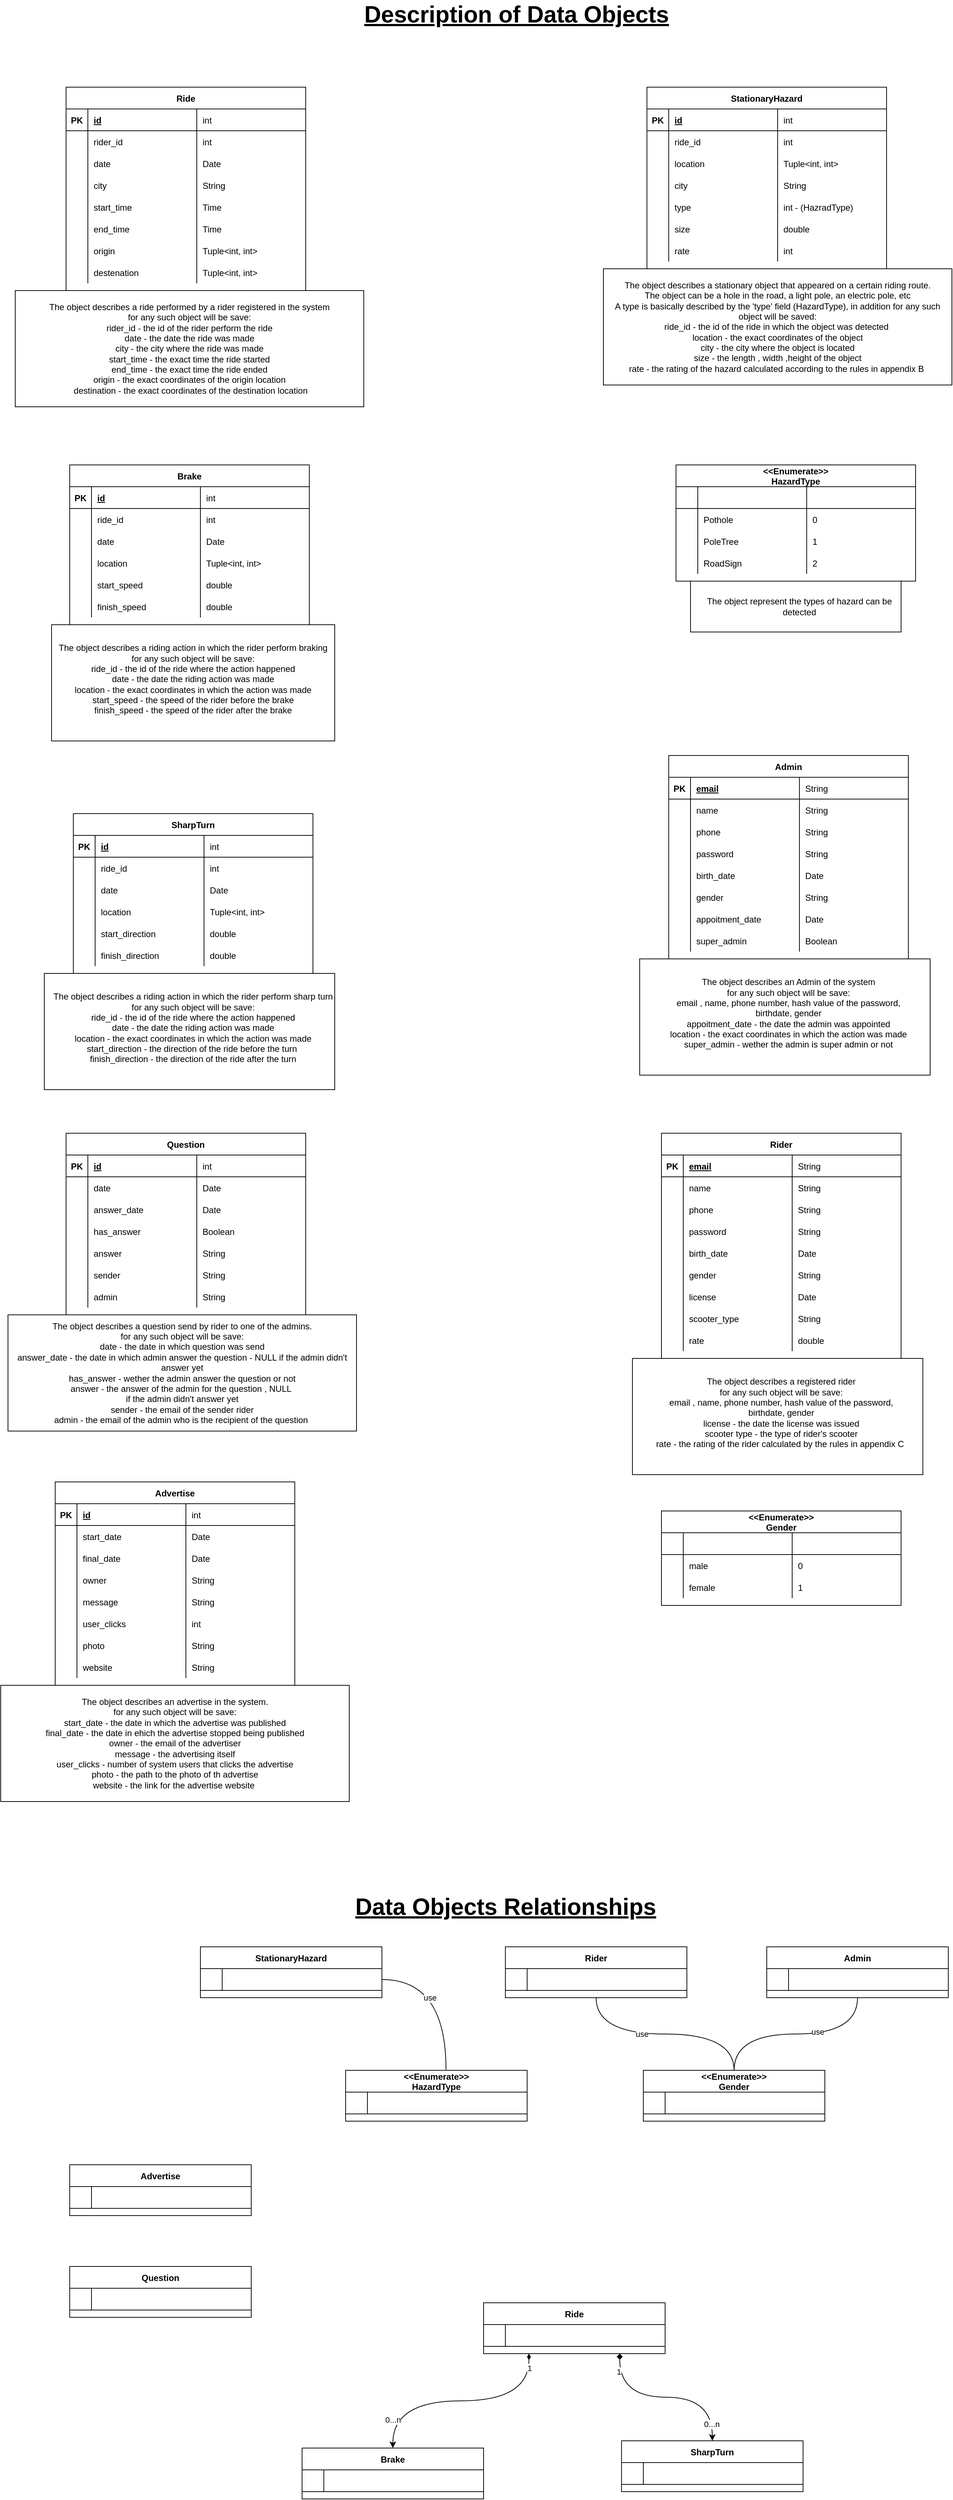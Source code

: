 <mxfile version="17.4.2" type="device"><diagram id="R2lEEEUBdFMjLlhIrx00" name="Page-1"><mxGraphModel dx="1673" dy="2108" grid="1" gridSize="10" guides="1" tooltips="1" connect="1" arrows="1" fold="1" page="1" pageScale="1" pageWidth="850" pageHeight="1100" math="0" shadow="0" extFonts="Permanent Marker^https://fonts.googleapis.com/css?family=Permanent+Marker"><root><mxCell id="0"/><mxCell id="1" parent="0"/><mxCell id="C-vyLk0tnHw3VtMMgP7b-23" value="StationaryHazard" style="shape=table;startSize=30;container=1;collapsible=1;childLayout=tableLayout;fixedRows=1;rowLines=0;fontStyle=1;align=center;resizeLast=1;" parent="1" vertex="1"><mxGeometry x="295" y="1640" width="250" height="70" as="geometry"/></mxCell><mxCell id="C-vyLk0tnHw3VtMMgP7b-24" value="" style="shape=partialRectangle;collapsible=0;dropTarget=0;pointerEvents=0;fillColor=none;points=[[0,0.5],[1,0.5]];portConstraint=eastwest;top=0;left=0;right=0;bottom=1;" parent="C-vyLk0tnHw3VtMMgP7b-23" vertex="1"><mxGeometry y="30" width="250" height="30" as="geometry"/></mxCell><mxCell id="C-vyLk0tnHw3VtMMgP7b-25" value="" style="shape=partialRectangle;overflow=hidden;connectable=0;fillColor=none;top=0;left=0;bottom=0;right=0;fontStyle=1;" parent="C-vyLk0tnHw3VtMMgP7b-24" vertex="1"><mxGeometry width="30" height="30" as="geometry"><mxRectangle width="30" height="30" as="alternateBounds"/></mxGeometry></mxCell><mxCell id="C-vyLk0tnHw3VtMMgP7b-26" value="" style="shape=partialRectangle;overflow=hidden;connectable=0;fillColor=none;top=0;left=0;bottom=0;right=0;align=left;spacingLeft=6;fontStyle=5;" parent="C-vyLk0tnHw3VtMMgP7b-24" vertex="1"><mxGeometry x="30" width="220" height="30" as="geometry"><mxRectangle width="220" height="30" as="alternateBounds"/></mxGeometry></mxCell><mxCell id="n2MqP_c2hyU_j3lJEeFU-1" value="StationaryHazard" style="shape=table;startSize=30;container=1;collapsible=1;childLayout=tableLayout;fixedRows=1;rowLines=0;fontStyle=1;align=center;resizeLast=1;labelBackgroundColor=default;" parent="1" vertex="1"><mxGeometry x="910" y="-920" width="330" height="250" as="geometry"/></mxCell><mxCell id="n2MqP_c2hyU_j3lJEeFU-2" value="" style="shape=tableRow;horizontal=0;startSize=0;swimlaneHead=0;swimlaneBody=0;fillColor=none;collapsible=0;dropTarget=0;points=[[0,0.5],[1,0.5]];portConstraint=eastwest;top=0;left=0;right=0;bottom=1;" parent="n2MqP_c2hyU_j3lJEeFU-1" vertex="1"><mxGeometry y="30" width="330" height="30" as="geometry"/></mxCell><mxCell id="n2MqP_c2hyU_j3lJEeFU-3" value="PK" style="shape=partialRectangle;connectable=0;fillColor=none;top=0;left=0;bottom=0;right=0;fontStyle=1;overflow=hidden;" parent="n2MqP_c2hyU_j3lJEeFU-2" vertex="1"><mxGeometry width="30" height="30" as="geometry"><mxRectangle width="30" height="30" as="alternateBounds"/></mxGeometry></mxCell><mxCell id="n2MqP_c2hyU_j3lJEeFU-4" value="id" style="shape=partialRectangle;connectable=0;fillColor=none;top=0;left=0;bottom=0;right=0;align=left;spacingLeft=6;fontStyle=5;overflow=hidden;" parent="n2MqP_c2hyU_j3lJEeFU-2" vertex="1"><mxGeometry x="30" width="150" height="30" as="geometry"><mxRectangle width="150" height="30" as="alternateBounds"/></mxGeometry></mxCell><mxCell id="n2MqP_c2hyU_j3lJEeFU-42" value="int" style="shape=partialRectangle;connectable=0;fillColor=none;top=0;left=0;bottom=0;right=0;align=left;spacingLeft=6;fontStyle=0;overflow=hidden;" parent="n2MqP_c2hyU_j3lJEeFU-2" vertex="1"><mxGeometry x="180" width="150" height="30" as="geometry"><mxRectangle width="150" height="30" as="alternateBounds"/></mxGeometry></mxCell><mxCell id="n2MqP_c2hyU_j3lJEeFU-5" value="" style="shape=tableRow;horizontal=0;startSize=0;swimlaneHead=0;swimlaneBody=0;fillColor=none;collapsible=0;dropTarget=0;points=[[0,0.5],[1,0.5]];portConstraint=eastwest;top=0;left=0;right=0;bottom=0;" parent="n2MqP_c2hyU_j3lJEeFU-1" vertex="1"><mxGeometry y="60" width="330" height="30" as="geometry"/></mxCell><mxCell id="n2MqP_c2hyU_j3lJEeFU-6" value="" style="shape=partialRectangle;connectable=0;fillColor=none;top=0;left=0;bottom=0;right=0;editable=1;overflow=hidden;" parent="n2MqP_c2hyU_j3lJEeFU-5" vertex="1"><mxGeometry width="30" height="30" as="geometry"><mxRectangle width="30" height="30" as="alternateBounds"/></mxGeometry></mxCell><mxCell id="n2MqP_c2hyU_j3lJEeFU-7" value="ride_id" style="shape=partialRectangle;connectable=0;fillColor=none;top=0;left=0;bottom=0;right=0;align=left;spacingLeft=6;overflow=hidden;" parent="n2MqP_c2hyU_j3lJEeFU-5" vertex="1"><mxGeometry x="30" width="150" height="30" as="geometry"><mxRectangle width="150" height="30" as="alternateBounds"/></mxGeometry></mxCell><mxCell id="n2MqP_c2hyU_j3lJEeFU-43" value="int" style="shape=partialRectangle;connectable=0;fillColor=none;top=0;left=0;bottom=0;right=0;align=left;spacingLeft=6;overflow=hidden;" parent="n2MqP_c2hyU_j3lJEeFU-5" vertex="1"><mxGeometry x="180" width="150" height="30" as="geometry"><mxRectangle width="150" height="30" as="alternateBounds"/></mxGeometry></mxCell><mxCell id="n2MqP_c2hyU_j3lJEeFU-8" value="" style="shape=tableRow;horizontal=0;startSize=0;swimlaneHead=0;swimlaneBody=0;fillColor=none;collapsible=0;dropTarget=0;points=[[0,0.5],[1,0.5]];portConstraint=eastwest;top=0;left=0;right=0;bottom=0;" parent="n2MqP_c2hyU_j3lJEeFU-1" vertex="1"><mxGeometry y="90" width="330" height="30" as="geometry"/></mxCell><mxCell id="n2MqP_c2hyU_j3lJEeFU-9" value="" style="shape=partialRectangle;connectable=0;fillColor=none;top=0;left=0;bottom=0;right=0;editable=1;overflow=hidden;" parent="n2MqP_c2hyU_j3lJEeFU-8" vertex="1"><mxGeometry width="30" height="30" as="geometry"><mxRectangle width="30" height="30" as="alternateBounds"/></mxGeometry></mxCell><mxCell id="n2MqP_c2hyU_j3lJEeFU-10" value="location" style="shape=partialRectangle;connectable=0;fillColor=none;top=0;left=0;bottom=0;right=0;align=left;spacingLeft=6;overflow=hidden;" parent="n2MqP_c2hyU_j3lJEeFU-8" vertex="1"><mxGeometry x="30" width="150" height="30" as="geometry"><mxRectangle width="150" height="30" as="alternateBounds"/></mxGeometry></mxCell><mxCell id="n2MqP_c2hyU_j3lJEeFU-44" value="Tuple&lt;int, int&gt;" style="shape=partialRectangle;connectable=0;fillColor=none;top=0;left=0;bottom=0;right=0;align=left;spacingLeft=6;overflow=hidden;" parent="n2MqP_c2hyU_j3lJEeFU-8" vertex="1"><mxGeometry x="180" width="150" height="30" as="geometry"><mxRectangle width="150" height="30" as="alternateBounds"/></mxGeometry></mxCell><mxCell id="n2MqP_c2hyU_j3lJEeFU-11" value="" style="shape=tableRow;horizontal=0;startSize=0;swimlaneHead=0;swimlaneBody=0;fillColor=none;collapsible=0;dropTarget=0;points=[[0,0.5],[1,0.5]];portConstraint=eastwest;top=0;left=0;right=0;bottom=0;" parent="n2MqP_c2hyU_j3lJEeFU-1" vertex="1"><mxGeometry y="120" width="330" height="30" as="geometry"/></mxCell><mxCell id="n2MqP_c2hyU_j3lJEeFU-12" value="" style="shape=partialRectangle;connectable=0;fillColor=none;top=0;left=0;bottom=0;right=0;editable=1;overflow=hidden;" parent="n2MqP_c2hyU_j3lJEeFU-11" vertex="1"><mxGeometry width="30" height="30" as="geometry"><mxRectangle width="30" height="30" as="alternateBounds"/></mxGeometry></mxCell><mxCell id="n2MqP_c2hyU_j3lJEeFU-13" value="city" style="shape=partialRectangle;connectable=0;fillColor=none;top=0;left=0;bottom=0;right=0;align=left;spacingLeft=6;overflow=hidden;" parent="n2MqP_c2hyU_j3lJEeFU-11" vertex="1"><mxGeometry x="30" width="150" height="30" as="geometry"><mxRectangle width="150" height="30" as="alternateBounds"/></mxGeometry></mxCell><mxCell id="n2MqP_c2hyU_j3lJEeFU-45" value="String" style="shape=partialRectangle;connectable=0;fillColor=none;top=0;left=0;bottom=0;right=0;align=left;spacingLeft=6;overflow=hidden;" parent="n2MqP_c2hyU_j3lJEeFU-11" vertex="1"><mxGeometry x="180" width="150" height="30" as="geometry"><mxRectangle width="150" height="30" as="alternateBounds"/></mxGeometry></mxCell><mxCell id="n2MqP_c2hyU_j3lJEeFU-39" style="shape=tableRow;horizontal=0;startSize=0;swimlaneHead=0;swimlaneBody=0;fillColor=none;collapsible=0;dropTarget=0;points=[[0,0.5],[1,0.5]];portConstraint=eastwest;top=0;left=0;right=0;bottom=0;" parent="n2MqP_c2hyU_j3lJEeFU-1" vertex="1"><mxGeometry y="150" width="330" height="30" as="geometry"/></mxCell><mxCell id="n2MqP_c2hyU_j3lJEeFU-40" style="shape=partialRectangle;connectable=0;fillColor=none;top=0;left=0;bottom=0;right=0;editable=1;overflow=hidden;" parent="n2MqP_c2hyU_j3lJEeFU-39" vertex="1"><mxGeometry width="30" height="30" as="geometry"><mxRectangle width="30" height="30" as="alternateBounds"/></mxGeometry></mxCell><mxCell id="n2MqP_c2hyU_j3lJEeFU-41" value="type" style="shape=partialRectangle;connectable=0;fillColor=none;top=0;left=0;bottom=0;right=0;align=left;spacingLeft=6;overflow=hidden;" parent="n2MqP_c2hyU_j3lJEeFU-39" vertex="1"><mxGeometry x="30" width="150" height="30" as="geometry"><mxRectangle width="150" height="30" as="alternateBounds"/></mxGeometry></mxCell><mxCell id="n2MqP_c2hyU_j3lJEeFU-46" value="int - (HazradType)" style="shape=partialRectangle;connectable=0;fillColor=none;top=0;left=0;bottom=0;right=0;align=left;spacingLeft=6;overflow=hidden;" parent="n2MqP_c2hyU_j3lJEeFU-39" vertex="1"><mxGeometry x="180" width="150" height="30" as="geometry"><mxRectangle width="150" height="30" as="alternateBounds"/></mxGeometry></mxCell><mxCell id="n2MqP_c2hyU_j3lJEeFU-36" style="shape=tableRow;horizontal=0;startSize=0;swimlaneHead=0;swimlaneBody=0;fillColor=none;collapsible=0;dropTarget=0;points=[[0,0.5],[1,0.5]];portConstraint=eastwest;top=0;left=0;right=0;bottom=0;" parent="n2MqP_c2hyU_j3lJEeFU-1" vertex="1"><mxGeometry y="180" width="330" height="30" as="geometry"/></mxCell><mxCell id="n2MqP_c2hyU_j3lJEeFU-37" style="shape=partialRectangle;connectable=0;fillColor=none;top=0;left=0;bottom=0;right=0;editable=1;overflow=hidden;" parent="n2MqP_c2hyU_j3lJEeFU-36" vertex="1"><mxGeometry width="30" height="30" as="geometry"><mxRectangle width="30" height="30" as="alternateBounds"/></mxGeometry></mxCell><mxCell id="n2MqP_c2hyU_j3lJEeFU-38" value="size" style="shape=partialRectangle;connectable=0;fillColor=none;top=0;left=0;bottom=0;right=0;align=left;spacingLeft=6;overflow=hidden;" parent="n2MqP_c2hyU_j3lJEeFU-36" vertex="1"><mxGeometry x="30" width="150" height="30" as="geometry"><mxRectangle width="150" height="30" as="alternateBounds"/></mxGeometry></mxCell><mxCell id="n2MqP_c2hyU_j3lJEeFU-47" value="double" style="shape=partialRectangle;connectable=0;fillColor=none;top=0;left=0;bottom=0;right=0;align=left;spacingLeft=6;overflow=hidden;" parent="n2MqP_c2hyU_j3lJEeFU-36" vertex="1"><mxGeometry x="180" width="150" height="30" as="geometry"><mxRectangle width="150" height="30" as="alternateBounds"/></mxGeometry></mxCell><mxCell id="n2MqP_c2hyU_j3lJEeFU-33" style="shape=tableRow;horizontal=0;startSize=0;swimlaneHead=0;swimlaneBody=0;fillColor=none;collapsible=0;dropTarget=0;points=[[0,0.5],[1,0.5]];portConstraint=eastwest;top=0;left=0;right=0;bottom=0;" parent="n2MqP_c2hyU_j3lJEeFU-1" vertex="1"><mxGeometry y="210" width="330" height="30" as="geometry"/></mxCell><mxCell id="n2MqP_c2hyU_j3lJEeFU-34" style="shape=partialRectangle;connectable=0;fillColor=none;top=0;left=0;bottom=0;right=0;editable=1;overflow=hidden;" parent="n2MqP_c2hyU_j3lJEeFU-33" vertex="1"><mxGeometry width="30" height="30" as="geometry"><mxRectangle width="30" height="30" as="alternateBounds"/></mxGeometry></mxCell><mxCell id="n2MqP_c2hyU_j3lJEeFU-35" value="rate" style="shape=partialRectangle;connectable=0;fillColor=none;top=0;left=0;bottom=0;right=0;align=left;spacingLeft=6;overflow=hidden;" parent="n2MqP_c2hyU_j3lJEeFU-33" vertex="1"><mxGeometry x="30" width="150" height="30" as="geometry"><mxRectangle width="150" height="30" as="alternateBounds"/></mxGeometry></mxCell><mxCell id="n2MqP_c2hyU_j3lJEeFU-48" value="int" style="shape=partialRectangle;connectable=0;fillColor=none;top=0;left=0;bottom=0;right=0;align=left;spacingLeft=6;overflow=hidden;" parent="n2MqP_c2hyU_j3lJEeFU-33" vertex="1"><mxGeometry x="180" width="150" height="30" as="geometry"><mxRectangle width="150" height="30" as="alternateBounds"/></mxGeometry></mxCell><mxCell id="n2MqP_c2hyU_j3lJEeFU-53" value="&lt;&lt;Enumerate&gt;&gt;&#10;HazardType" style="shape=table;startSize=30;container=1;collapsible=1;childLayout=tableLayout;fixedRows=1;rowLines=0;fontStyle=1;align=center;resizeLast=1;" parent="1" vertex="1"><mxGeometry x="950" y="-400" width="330" height="160" as="geometry"/></mxCell><mxCell id="n2MqP_c2hyU_j3lJEeFU-54" value="" style="shape=tableRow;horizontal=0;startSize=0;swimlaneHead=0;swimlaneBody=0;fillColor=none;collapsible=0;dropTarget=0;points=[[0,0.5],[1,0.5]];portConstraint=eastwest;top=0;left=0;right=0;bottom=1;" parent="n2MqP_c2hyU_j3lJEeFU-53" vertex="1"><mxGeometry y="30" width="330" height="30" as="geometry"/></mxCell><mxCell id="n2MqP_c2hyU_j3lJEeFU-55" value="" style="shape=partialRectangle;connectable=0;fillColor=none;top=0;left=0;bottom=0;right=0;fontStyle=1;overflow=hidden;" parent="n2MqP_c2hyU_j3lJEeFU-54" vertex="1"><mxGeometry width="30" height="30" as="geometry"><mxRectangle width="30" height="30" as="alternateBounds"/></mxGeometry></mxCell><mxCell id="n2MqP_c2hyU_j3lJEeFU-56" value="" style="shape=partialRectangle;connectable=0;fillColor=none;top=0;left=0;bottom=0;right=0;align=left;spacingLeft=6;fontStyle=5;overflow=hidden;" parent="n2MqP_c2hyU_j3lJEeFU-54" vertex="1"><mxGeometry x="30" width="150" height="30" as="geometry"><mxRectangle width="150" height="30" as="alternateBounds"/></mxGeometry></mxCell><mxCell id="n2MqP_c2hyU_j3lJEeFU-151" style="shape=partialRectangle;connectable=0;fillColor=none;top=0;left=0;bottom=0;right=0;align=left;spacingLeft=6;fontStyle=5;overflow=hidden;" parent="n2MqP_c2hyU_j3lJEeFU-54" vertex="1"><mxGeometry x="180" width="150" height="30" as="geometry"><mxRectangle width="150" height="30" as="alternateBounds"/></mxGeometry></mxCell><mxCell id="n2MqP_c2hyU_j3lJEeFU-58" value="" style="shape=tableRow;horizontal=0;startSize=0;swimlaneHead=0;swimlaneBody=0;fillColor=none;collapsible=0;dropTarget=0;points=[[0,0.5],[1,0.5]];portConstraint=eastwest;top=0;left=0;right=0;bottom=0;" parent="n2MqP_c2hyU_j3lJEeFU-53" vertex="1"><mxGeometry y="60" width="330" height="30" as="geometry"/></mxCell><mxCell id="n2MqP_c2hyU_j3lJEeFU-59" value="" style="shape=partialRectangle;connectable=0;fillColor=none;top=0;left=0;bottom=0;right=0;editable=1;overflow=hidden;" parent="n2MqP_c2hyU_j3lJEeFU-58" vertex="1"><mxGeometry width="30" height="30" as="geometry"><mxRectangle width="30" height="30" as="alternateBounds"/></mxGeometry></mxCell><mxCell id="n2MqP_c2hyU_j3lJEeFU-60" value="Pothole" style="shape=partialRectangle;connectable=0;fillColor=none;top=0;left=0;bottom=0;right=0;align=left;spacingLeft=6;overflow=hidden;" parent="n2MqP_c2hyU_j3lJEeFU-58" vertex="1"><mxGeometry x="30" width="150" height="30" as="geometry"><mxRectangle width="150" height="30" as="alternateBounds"/></mxGeometry></mxCell><mxCell id="n2MqP_c2hyU_j3lJEeFU-152" value="0" style="shape=partialRectangle;connectable=0;fillColor=none;top=0;left=0;bottom=0;right=0;align=left;spacingLeft=6;overflow=hidden;" parent="n2MqP_c2hyU_j3lJEeFU-58" vertex="1"><mxGeometry x="180" width="150" height="30" as="geometry"><mxRectangle width="150" height="30" as="alternateBounds"/></mxGeometry></mxCell><mxCell id="n2MqP_c2hyU_j3lJEeFU-62" value="" style="shape=tableRow;horizontal=0;startSize=0;swimlaneHead=0;swimlaneBody=0;fillColor=none;collapsible=0;dropTarget=0;points=[[0,0.5],[1,0.5]];portConstraint=eastwest;top=0;left=0;right=0;bottom=0;" parent="n2MqP_c2hyU_j3lJEeFU-53" vertex="1"><mxGeometry y="90" width="330" height="30" as="geometry"/></mxCell><mxCell id="n2MqP_c2hyU_j3lJEeFU-63" value="" style="shape=partialRectangle;connectable=0;fillColor=none;top=0;left=0;bottom=0;right=0;editable=1;overflow=hidden;" parent="n2MqP_c2hyU_j3lJEeFU-62" vertex="1"><mxGeometry width="30" height="30" as="geometry"><mxRectangle width="30" height="30" as="alternateBounds"/></mxGeometry></mxCell><mxCell id="n2MqP_c2hyU_j3lJEeFU-64" value="PoleTree" style="shape=partialRectangle;connectable=0;fillColor=none;top=0;left=0;bottom=0;right=0;align=left;spacingLeft=6;overflow=hidden;" parent="n2MqP_c2hyU_j3lJEeFU-62" vertex="1"><mxGeometry x="30" width="150" height="30" as="geometry"><mxRectangle width="150" height="30" as="alternateBounds"/></mxGeometry></mxCell><mxCell id="n2MqP_c2hyU_j3lJEeFU-153" value="1" style="shape=partialRectangle;connectable=0;fillColor=none;top=0;left=0;bottom=0;right=0;align=left;spacingLeft=6;overflow=hidden;" parent="n2MqP_c2hyU_j3lJEeFU-62" vertex="1"><mxGeometry x="180" width="150" height="30" as="geometry"><mxRectangle width="150" height="30" as="alternateBounds"/></mxGeometry></mxCell><mxCell id="n2MqP_c2hyU_j3lJEeFU-66" value="" style="shape=tableRow;horizontal=0;startSize=0;swimlaneHead=0;swimlaneBody=0;fillColor=none;collapsible=0;dropTarget=0;points=[[0,0.5],[1,0.5]];portConstraint=eastwest;top=0;left=0;right=0;bottom=0;" parent="n2MqP_c2hyU_j3lJEeFU-53" vertex="1"><mxGeometry y="120" width="330" height="30" as="geometry"/></mxCell><mxCell id="n2MqP_c2hyU_j3lJEeFU-67" value="" style="shape=partialRectangle;connectable=0;fillColor=none;top=0;left=0;bottom=0;right=0;editable=1;overflow=hidden;" parent="n2MqP_c2hyU_j3lJEeFU-66" vertex="1"><mxGeometry width="30" height="30" as="geometry"><mxRectangle width="30" height="30" as="alternateBounds"/></mxGeometry></mxCell><mxCell id="n2MqP_c2hyU_j3lJEeFU-68" value="RoadSign" style="shape=partialRectangle;connectable=0;fillColor=none;top=0;left=0;bottom=0;right=0;align=left;spacingLeft=6;overflow=hidden;" parent="n2MqP_c2hyU_j3lJEeFU-66" vertex="1"><mxGeometry x="30" width="150" height="30" as="geometry"><mxRectangle width="150" height="30" as="alternateBounds"/></mxGeometry></mxCell><mxCell id="n2MqP_c2hyU_j3lJEeFU-154" value="2" style="shape=partialRectangle;connectable=0;fillColor=none;top=0;left=0;bottom=0;right=0;align=left;spacingLeft=6;overflow=hidden;" parent="n2MqP_c2hyU_j3lJEeFU-66" vertex="1"><mxGeometry x="180" width="150" height="30" as="geometry"><mxRectangle width="150" height="30" as="alternateBounds"/></mxGeometry></mxCell><mxCell id="n2MqP_c2hyU_j3lJEeFU-84" value="" style="group" parent="1" vertex="1" connectable="0"><mxGeometry x="850" y="-670" width="480" height="160" as="geometry"/></mxCell><mxCell id="n2MqP_c2hyU_j3lJEeFU-51" value="&lt;br&gt;&lt;div style=&quot;color: rgb(0 , 0 , 0) ; font-family: &amp;#34;helvetica&amp;#34; ; font-size: 12px ; font-style: normal ; font-weight: 400 ; letter-spacing: normal ; text-align: center ; text-indent: 0px ; text-transform: none ; word-spacing: 0px ; background-color: rgb(248 , 249 , 250)&quot;&gt;&lt;br&gt;&lt;/div&gt;" style="html=1;dashed=0;whitespace=wrap;" parent="n2MqP_c2hyU_j3lJEeFU-84" vertex="1"><mxGeometry width="480" height="160" as="geometry"/></mxCell><mxCell id="n2MqP_c2hyU_j3lJEeFU-52" value="&lt;div style=&quot;font-family: &amp;#34;helvetica&amp;#34;&quot;&gt;The object describes a stationary object that appeared on a certain riding route.&lt;/div&gt;&lt;div style=&quot;font-family: &amp;#34;helvetica&amp;#34;&quot;&gt;The object can be a hole in the road, a light pole, an electric pole, etc&lt;/div&gt;&lt;div style=&quot;font-family: &amp;#34;helvetica&amp;#34;&quot;&gt;A type is basically described by the 'type' field (HazardType), in addition for any such object will be saved:&lt;/div&gt;&lt;div style=&quot;font-family: &amp;#34;helvetica&amp;#34;&quot;&gt;ride_id - the id of the ride in which the object was detected&amp;nbsp;&lt;/div&gt;&lt;div style=&quot;font-family: &amp;#34;helvetica&amp;#34;&quot;&gt;location - the exact coordinates of the object&lt;/div&gt;&lt;div style=&quot;font-family: &amp;#34;helvetica&amp;#34;&quot;&gt;city - the city where the object is located&lt;/div&gt;&lt;div style=&quot;font-family: &amp;#34;helvetica&amp;#34;&quot;&gt;size - the length , width ,height of the object&lt;/div&gt;&lt;div style=&quot;font-family: &amp;#34;helvetica&amp;#34;&quot;&gt;&lt;span&gt;rate - the rating of the hazard calculated according to the rules in appendix B&amp;nbsp;&lt;/span&gt;&lt;/div&gt;" style="text;html=1;strokeColor=none;fillColor=none;align=center;verticalAlign=middle;whiteSpace=wrap;rounded=0;" parent="n2MqP_c2hyU_j3lJEeFU-84" vertex="1"><mxGeometry width="480" height="160" as="geometry"/></mxCell><mxCell id="n2MqP_c2hyU_j3lJEeFU-117" value="" style="group" parent="1" vertex="1" connectable="0"><mxGeometry x="970" y="-240" width="300" height="70" as="geometry"/></mxCell><mxCell id="n2MqP_c2hyU_j3lJEeFU-86" value="&lt;br&gt;&lt;div style=&quot;color: rgb(0 , 0 , 0) ; font-family: &amp;#34;helvetica&amp;#34; ; font-size: 12px ; font-style: normal ; font-weight: 400 ; letter-spacing: normal ; text-align: center ; text-indent: 0px ; text-transform: none ; word-spacing: 0px ; background-color: rgb(248 , 249 , 250)&quot;&gt;&lt;br&gt;&lt;/div&gt;" style="html=1;dashed=0;whitespace=wrap;" parent="n2MqP_c2hyU_j3lJEeFU-117" vertex="1"><mxGeometry width="290" height="70" as="geometry"/></mxCell><mxCell id="n2MqP_c2hyU_j3lJEeFU-87" value="&lt;div style=&quot;font-family: &amp;#34;helvetica&amp;#34;&quot;&gt;The object represent the types of hazard can be detected&lt;br&gt;&lt;/div&gt;" style="text;html=1;strokeColor=none;fillColor=none;align=center;verticalAlign=middle;whiteSpace=wrap;rounded=0;" parent="n2MqP_c2hyU_j3lJEeFU-117" vertex="1"><mxGeometry width="300" height="70" as="geometry"/></mxCell><mxCell id="n2MqP_c2hyU_j3lJEeFU-118" value="Ride" style="shape=table;startSize=30;container=1;collapsible=1;childLayout=tableLayout;fixedRows=1;rowLines=0;fontStyle=1;align=center;resizeLast=1;labelBackgroundColor=default;" parent="1" vertex="1"><mxGeometry x="110" y="-920" width="330" height="280" as="geometry"/></mxCell><mxCell id="n2MqP_c2hyU_j3lJEeFU-119" value="" style="shape=tableRow;horizontal=0;startSize=0;swimlaneHead=0;swimlaneBody=0;fillColor=none;collapsible=0;dropTarget=0;points=[[0,0.5],[1,0.5]];portConstraint=eastwest;top=0;left=0;right=0;bottom=1;" parent="n2MqP_c2hyU_j3lJEeFU-118" vertex="1"><mxGeometry y="30" width="330" height="30" as="geometry"/></mxCell><mxCell id="n2MqP_c2hyU_j3lJEeFU-120" value="PK" style="shape=partialRectangle;connectable=0;fillColor=none;top=0;left=0;bottom=0;right=0;fontStyle=1;overflow=hidden;" parent="n2MqP_c2hyU_j3lJEeFU-119" vertex="1"><mxGeometry width="30" height="30" as="geometry"><mxRectangle width="30" height="30" as="alternateBounds"/></mxGeometry></mxCell><mxCell id="n2MqP_c2hyU_j3lJEeFU-121" value="id" style="shape=partialRectangle;connectable=0;fillColor=none;top=0;left=0;bottom=0;right=0;align=left;spacingLeft=6;fontStyle=5;overflow=hidden;" parent="n2MqP_c2hyU_j3lJEeFU-119" vertex="1"><mxGeometry x="30" width="150" height="30" as="geometry"><mxRectangle width="150" height="30" as="alternateBounds"/></mxGeometry></mxCell><mxCell id="n2MqP_c2hyU_j3lJEeFU-122" value="int" style="shape=partialRectangle;connectable=0;fillColor=none;top=0;left=0;bottom=0;right=0;align=left;spacingLeft=6;fontStyle=0;overflow=hidden;" parent="n2MqP_c2hyU_j3lJEeFU-119" vertex="1"><mxGeometry x="180" width="150" height="30" as="geometry"><mxRectangle width="150" height="30" as="alternateBounds"/></mxGeometry></mxCell><mxCell id="n2MqP_c2hyU_j3lJEeFU-123" value="" style="shape=tableRow;horizontal=0;startSize=0;swimlaneHead=0;swimlaneBody=0;fillColor=none;collapsible=0;dropTarget=0;points=[[0,0.5],[1,0.5]];portConstraint=eastwest;top=0;left=0;right=0;bottom=0;" parent="n2MqP_c2hyU_j3lJEeFU-118" vertex="1"><mxGeometry y="60" width="330" height="30" as="geometry"/></mxCell><mxCell id="n2MqP_c2hyU_j3lJEeFU-124" value="" style="shape=partialRectangle;connectable=0;fillColor=none;top=0;left=0;bottom=0;right=0;editable=1;overflow=hidden;" parent="n2MqP_c2hyU_j3lJEeFU-123" vertex="1"><mxGeometry width="30" height="30" as="geometry"><mxRectangle width="30" height="30" as="alternateBounds"/></mxGeometry></mxCell><mxCell id="n2MqP_c2hyU_j3lJEeFU-125" value="rider_id" style="shape=partialRectangle;connectable=0;fillColor=none;top=0;left=0;bottom=0;right=0;align=left;spacingLeft=6;overflow=hidden;" parent="n2MqP_c2hyU_j3lJEeFU-123" vertex="1"><mxGeometry x="30" width="150" height="30" as="geometry"><mxRectangle width="150" height="30" as="alternateBounds"/></mxGeometry></mxCell><mxCell id="n2MqP_c2hyU_j3lJEeFU-126" value="int" style="shape=partialRectangle;connectable=0;fillColor=none;top=0;left=0;bottom=0;right=0;align=left;spacingLeft=6;overflow=hidden;" parent="n2MqP_c2hyU_j3lJEeFU-123" vertex="1"><mxGeometry x="180" width="150" height="30" as="geometry"><mxRectangle width="150" height="30" as="alternateBounds"/></mxGeometry></mxCell><mxCell id="n2MqP_c2hyU_j3lJEeFU-127" value="" style="shape=tableRow;horizontal=0;startSize=0;swimlaneHead=0;swimlaneBody=0;fillColor=none;collapsible=0;dropTarget=0;points=[[0,0.5],[1,0.5]];portConstraint=eastwest;top=0;left=0;right=0;bottom=0;" parent="n2MqP_c2hyU_j3lJEeFU-118" vertex="1"><mxGeometry y="90" width="330" height="30" as="geometry"/></mxCell><mxCell id="n2MqP_c2hyU_j3lJEeFU-128" value="" style="shape=partialRectangle;connectable=0;fillColor=none;top=0;left=0;bottom=0;right=0;editable=1;overflow=hidden;" parent="n2MqP_c2hyU_j3lJEeFU-127" vertex="1"><mxGeometry width="30" height="30" as="geometry"><mxRectangle width="30" height="30" as="alternateBounds"/></mxGeometry></mxCell><mxCell id="n2MqP_c2hyU_j3lJEeFU-129" value="date" style="shape=partialRectangle;connectable=0;fillColor=none;top=0;left=0;bottom=0;right=0;align=left;spacingLeft=6;overflow=hidden;" parent="n2MqP_c2hyU_j3lJEeFU-127" vertex="1"><mxGeometry x="30" width="150" height="30" as="geometry"><mxRectangle width="150" height="30" as="alternateBounds"/></mxGeometry></mxCell><mxCell id="n2MqP_c2hyU_j3lJEeFU-130" value="Date" style="shape=partialRectangle;connectable=0;fillColor=none;top=0;left=0;bottom=0;right=0;align=left;spacingLeft=6;overflow=hidden;" parent="n2MqP_c2hyU_j3lJEeFU-127" vertex="1"><mxGeometry x="180" width="150" height="30" as="geometry"><mxRectangle width="150" height="30" as="alternateBounds"/></mxGeometry></mxCell><mxCell id="n2MqP_c2hyU_j3lJEeFU-131" value="" style="shape=tableRow;horizontal=0;startSize=0;swimlaneHead=0;swimlaneBody=0;fillColor=none;collapsible=0;dropTarget=0;points=[[0,0.5],[1,0.5]];portConstraint=eastwest;top=0;left=0;right=0;bottom=0;" parent="n2MqP_c2hyU_j3lJEeFU-118" vertex="1"><mxGeometry y="120" width="330" height="30" as="geometry"/></mxCell><mxCell id="n2MqP_c2hyU_j3lJEeFU-132" value="" style="shape=partialRectangle;connectable=0;fillColor=none;top=0;left=0;bottom=0;right=0;editable=1;overflow=hidden;" parent="n2MqP_c2hyU_j3lJEeFU-131" vertex="1"><mxGeometry width="30" height="30" as="geometry"><mxRectangle width="30" height="30" as="alternateBounds"/></mxGeometry></mxCell><mxCell id="n2MqP_c2hyU_j3lJEeFU-133" value="city" style="shape=partialRectangle;connectable=0;fillColor=none;top=0;left=0;bottom=0;right=0;align=left;spacingLeft=6;overflow=hidden;" parent="n2MqP_c2hyU_j3lJEeFU-131" vertex="1"><mxGeometry x="30" width="150" height="30" as="geometry"><mxRectangle width="150" height="30" as="alternateBounds"/></mxGeometry></mxCell><mxCell id="n2MqP_c2hyU_j3lJEeFU-134" value="String" style="shape=partialRectangle;connectable=0;fillColor=none;top=0;left=0;bottom=0;right=0;align=left;spacingLeft=6;overflow=hidden;" parent="n2MqP_c2hyU_j3lJEeFU-131" vertex="1"><mxGeometry x="180" width="150" height="30" as="geometry"><mxRectangle width="150" height="30" as="alternateBounds"/></mxGeometry></mxCell><mxCell id="n2MqP_c2hyU_j3lJEeFU-135" style="shape=tableRow;horizontal=0;startSize=0;swimlaneHead=0;swimlaneBody=0;fillColor=none;collapsible=0;dropTarget=0;points=[[0,0.5],[1,0.5]];portConstraint=eastwest;top=0;left=0;right=0;bottom=0;" parent="n2MqP_c2hyU_j3lJEeFU-118" vertex="1"><mxGeometry y="150" width="330" height="30" as="geometry"/></mxCell><mxCell id="n2MqP_c2hyU_j3lJEeFU-136" style="shape=partialRectangle;connectable=0;fillColor=none;top=0;left=0;bottom=0;right=0;editable=1;overflow=hidden;" parent="n2MqP_c2hyU_j3lJEeFU-135" vertex="1"><mxGeometry width="30" height="30" as="geometry"><mxRectangle width="30" height="30" as="alternateBounds"/></mxGeometry></mxCell><mxCell id="n2MqP_c2hyU_j3lJEeFU-137" value="start_time" style="shape=partialRectangle;connectable=0;fillColor=none;top=0;left=0;bottom=0;right=0;align=left;spacingLeft=6;overflow=hidden;" parent="n2MqP_c2hyU_j3lJEeFU-135" vertex="1"><mxGeometry x="30" width="150" height="30" as="geometry"><mxRectangle width="150" height="30" as="alternateBounds"/></mxGeometry></mxCell><mxCell id="n2MqP_c2hyU_j3lJEeFU-138" value="Time" style="shape=partialRectangle;connectable=0;fillColor=none;top=0;left=0;bottom=0;right=0;align=left;spacingLeft=6;overflow=hidden;" parent="n2MqP_c2hyU_j3lJEeFU-135" vertex="1"><mxGeometry x="180" width="150" height="30" as="geometry"><mxRectangle width="150" height="30" as="alternateBounds"/></mxGeometry></mxCell><mxCell id="n2MqP_c2hyU_j3lJEeFU-139" style="shape=tableRow;horizontal=0;startSize=0;swimlaneHead=0;swimlaneBody=0;fillColor=none;collapsible=0;dropTarget=0;points=[[0,0.5],[1,0.5]];portConstraint=eastwest;top=0;left=0;right=0;bottom=0;" parent="n2MqP_c2hyU_j3lJEeFU-118" vertex="1"><mxGeometry y="180" width="330" height="30" as="geometry"/></mxCell><mxCell id="n2MqP_c2hyU_j3lJEeFU-140" style="shape=partialRectangle;connectable=0;fillColor=none;top=0;left=0;bottom=0;right=0;editable=1;overflow=hidden;" parent="n2MqP_c2hyU_j3lJEeFU-139" vertex="1"><mxGeometry width="30" height="30" as="geometry"><mxRectangle width="30" height="30" as="alternateBounds"/></mxGeometry></mxCell><mxCell id="n2MqP_c2hyU_j3lJEeFU-141" value="end_time" style="shape=partialRectangle;connectable=0;fillColor=none;top=0;left=0;bottom=0;right=0;align=left;spacingLeft=6;overflow=hidden;" parent="n2MqP_c2hyU_j3lJEeFU-139" vertex="1"><mxGeometry x="30" width="150" height="30" as="geometry"><mxRectangle width="150" height="30" as="alternateBounds"/></mxGeometry></mxCell><mxCell id="n2MqP_c2hyU_j3lJEeFU-142" value="Time" style="shape=partialRectangle;connectable=0;fillColor=none;top=0;left=0;bottom=0;right=0;align=left;spacingLeft=6;overflow=hidden;" parent="n2MqP_c2hyU_j3lJEeFU-139" vertex="1"><mxGeometry x="180" width="150" height="30" as="geometry"><mxRectangle width="150" height="30" as="alternateBounds"/></mxGeometry></mxCell><mxCell id="n2MqP_c2hyU_j3lJEeFU-147" style="shape=tableRow;horizontal=0;startSize=0;swimlaneHead=0;swimlaneBody=0;fillColor=none;collapsible=0;dropTarget=0;points=[[0,0.5],[1,0.5]];portConstraint=eastwest;top=0;left=0;right=0;bottom=0;" parent="n2MqP_c2hyU_j3lJEeFU-118" vertex="1"><mxGeometry y="210" width="330" height="30" as="geometry"/></mxCell><mxCell id="n2MqP_c2hyU_j3lJEeFU-148" style="shape=partialRectangle;connectable=0;fillColor=none;top=0;left=0;bottom=0;right=0;editable=1;overflow=hidden;" parent="n2MqP_c2hyU_j3lJEeFU-147" vertex="1"><mxGeometry width="30" height="30" as="geometry"><mxRectangle width="30" height="30" as="alternateBounds"/></mxGeometry></mxCell><mxCell id="n2MqP_c2hyU_j3lJEeFU-149" value="origin" style="shape=partialRectangle;connectable=0;fillColor=none;top=0;left=0;bottom=0;right=0;align=left;spacingLeft=6;overflow=hidden;" parent="n2MqP_c2hyU_j3lJEeFU-147" vertex="1"><mxGeometry x="30" width="150" height="30" as="geometry"><mxRectangle width="150" height="30" as="alternateBounds"/></mxGeometry></mxCell><mxCell id="n2MqP_c2hyU_j3lJEeFU-150" value="Tuple&lt;int, int&gt;" style="shape=partialRectangle;connectable=0;fillColor=none;top=0;left=0;bottom=0;right=0;align=left;spacingLeft=6;overflow=hidden;" parent="n2MqP_c2hyU_j3lJEeFU-147" vertex="1"><mxGeometry x="180" width="150" height="30" as="geometry"><mxRectangle width="150" height="30" as="alternateBounds"/></mxGeometry></mxCell><mxCell id="n2MqP_c2hyU_j3lJEeFU-143" style="shape=tableRow;horizontal=0;startSize=0;swimlaneHead=0;swimlaneBody=0;fillColor=none;collapsible=0;dropTarget=0;points=[[0,0.5],[1,0.5]];portConstraint=eastwest;top=0;left=0;right=0;bottom=0;" parent="n2MqP_c2hyU_j3lJEeFU-118" vertex="1"><mxGeometry y="240" width="330" height="30" as="geometry"/></mxCell><mxCell id="n2MqP_c2hyU_j3lJEeFU-144" style="shape=partialRectangle;connectable=0;fillColor=none;top=0;left=0;bottom=0;right=0;editable=1;overflow=hidden;" parent="n2MqP_c2hyU_j3lJEeFU-143" vertex="1"><mxGeometry width="30" height="30" as="geometry"><mxRectangle width="30" height="30" as="alternateBounds"/></mxGeometry></mxCell><mxCell id="n2MqP_c2hyU_j3lJEeFU-145" value="destenation" style="shape=partialRectangle;connectable=0;fillColor=none;top=0;left=0;bottom=0;right=0;align=left;spacingLeft=6;overflow=hidden;" parent="n2MqP_c2hyU_j3lJEeFU-143" vertex="1"><mxGeometry x="30" width="150" height="30" as="geometry"><mxRectangle width="150" height="30" as="alternateBounds"/></mxGeometry></mxCell><mxCell id="n2MqP_c2hyU_j3lJEeFU-146" value="Tuple&lt;int, int&gt;" style="shape=partialRectangle;connectable=0;fillColor=none;top=0;left=0;bottom=0;right=0;align=left;spacingLeft=6;overflow=hidden;" parent="n2MqP_c2hyU_j3lJEeFU-143" vertex="1"><mxGeometry x="180" width="150" height="30" as="geometry"><mxRectangle width="150" height="30" as="alternateBounds"/></mxGeometry></mxCell><mxCell id="n2MqP_c2hyU_j3lJEeFU-155" value="" style="group" parent="1" vertex="1" connectable="0"><mxGeometry x="40" y="-640" width="480" height="160" as="geometry"/></mxCell><mxCell id="n2MqP_c2hyU_j3lJEeFU-156" value="&lt;br&gt;&lt;div style=&quot;color: rgb(0 , 0 , 0) ; font-family: &amp;#34;helvetica&amp;#34; ; font-size: 12px ; font-style: normal ; font-weight: 400 ; letter-spacing: normal ; text-align: center ; text-indent: 0px ; text-transform: none ; word-spacing: 0px ; background-color: rgb(248 , 249 , 250)&quot;&gt;&lt;br&gt;&lt;/div&gt;" style="html=1;dashed=0;whitespace=wrap;" parent="n2MqP_c2hyU_j3lJEeFU-155" vertex="1"><mxGeometry width="480" height="160" as="geometry"/></mxCell><mxCell id="n2MqP_c2hyU_j3lJEeFU-157" value="&lt;font face=&quot;helvetica&quot;&gt;The object describes a ride performed by a rider registered in the system&lt;br&gt;&lt;/font&gt;&lt;span style=&quot;font-family: &amp;#34;helvetica&amp;#34;&quot;&gt;for any such object will be save:&lt;br&gt;rider_id - the id of the rider perform the ride&lt;br&gt;date - t&lt;/span&gt;&lt;font face=&quot;helvetica&quot;&gt;he date the ride was made&lt;br&gt;&lt;/font&gt;&lt;div style=&quot;font-family: &amp;#34;helvetica&amp;#34;&quot;&gt;&lt;span&gt;city - the city where the ride was made&lt;/span&gt;&lt;br&gt;&lt;/div&gt;&lt;div style=&quot;font-family: &amp;#34;helvetica&amp;#34;&quot;&gt;&lt;span&gt;start_time - the exact time the ride started&lt;/span&gt;&lt;/div&gt;&lt;div style=&quot;font-family: &amp;#34;helvetica&amp;#34;&quot;&gt;&lt;span&gt;end_time - the exact time the ride ended&lt;/span&gt;&lt;/div&gt;&lt;div style=&quot;font-family: &amp;#34;helvetica&amp;#34;&quot;&gt;origin - the exact coordinates of the origin location&lt;/div&gt;&lt;div style=&quot;font-family: &amp;#34;helvetica&amp;#34;&quot;&gt;&amp;nbsp;destination - the exact coordinates of the destination location&lt;br&gt;&lt;/div&gt;" style="text;html=1;strokeColor=none;fillColor=none;align=center;verticalAlign=middle;whiteSpace=wrap;rounded=0;" parent="n2MqP_c2hyU_j3lJEeFU-155" vertex="1"><mxGeometry width="480" height="160" as="geometry"/></mxCell><mxCell id="n2MqP_c2hyU_j3lJEeFU-158" value="Brake" style="shape=table;startSize=30;container=1;collapsible=1;childLayout=tableLayout;fixedRows=1;rowLines=0;fontStyle=1;align=center;resizeLast=1;labelBackgroundColor=default;" parent="1" vertex="1"><mxGeometry x="115" y="-400" width="330" height="220" as="geometry"/></mxCell><mxCell id="n2MqP_c2hyU_j3lJEeFU-159" value="" style="shape=tableRow;horizontal=0;startSize=0;swimlaneHead=0;swimlaneBody=0;fillColor=none;collapsible=0;dropTarget=0;points=[[0,0.5],[1,0.5]];portConstraint=eastwest;top=0;left=0;right=0;bottom=1;" parent="n2MqP_c2hyU_j3lJEeFU-158" vertex="1"><mxGeometry y="30" width="330" height="30" as="geometry"/></mxCell><mxCell id="n2MqP_c2hyU_j3lJEeFU-160" value="PK" style="shape=partialRectangle;connectable=0;fillColor=none;top=0;left=0;bottom=0;right=0;fontStyle=1;overflow=hidden;" parent="n2MqP_c2hyU_j3lJEeFU-159" vertex="1"><mxGeometry width="30" height="30" as="geometry"><mxRectangle width="30" height="30" as="alternateBounds"/></mxGeometry></mxCell><mxCell id="n2MqP_c2hyU_j3lJEeFU-161" value="id" style="shape=partialRectangle;connectable=0;fillColor=none;top=0;left=0;bottom=0;right=0;align=left;spacingLeft=6;fontStyle=5;overflow=hidden;" parent="n2MqP_c2hyU_j3lJEeFU-159" vertex="1"><mxGeometry x="30" width="150" height="30" as="geometry"><mxRectangle width="150" height="30" as="alternateBounds"/></mxGeometry></mxCell><mxCell id="n2MqP_c2hyU_j3lJEeFU-162" value="int" style="shape=partialRectangle;connectable=0;fillColor=none;top=0;left=0;bottom=0;right=0;align=left;spacingLeft=6;fontStyle=0;overflow=hidden;" parent="n2MqP_c2hyU_j3lJEeFU-159" vertex="1"><mxGeometry x="180" width="150" height="30" as="geometry"><mxRectangle width="150" height="30" as="alternateBounds"/></mxGeometry></mxCell><mxCell id="n2MqP_c2hyU_j3lJEeFU-163" value="" style="shape=tableRow;horizontal=0;startSize=0;swimlaneHead=0;swimlaneBody=0;fillColor=none;collapsible=0;dropTarget=0;points=[[0,0.5],[1,0.5]];portConstraint=eastwest;top=0;left=0;right=0;bottom=0;" parent="n2MqP_c2hyU_j3lJEeFU-158" vertex="1"><mxGeometry y="60" width="330" height="30" as="geometry"/></mxCell><mxCell id="n2MqP_c2hyU_j3lJEeFU-164" value="" style="shape=partialRectangle;connectable=0;fillColor=none;top=0;left=0;bottom=0;right=0;editable=1;overflow=hidden;" parent="n2MqP_c2hyU_j3lJEeFU-163" vertex="1"><mxGeometry width="30" height="30" as="geometry"><mxRectangle width="30" height="30" as="alternateBounds"/></mxGeometry></mxCell><mxCell id="n2MqP_c2hyU_j3lJEeFU-165" value="ride_id" style="shape=partialRectangle;connectable=0;fillColor=none;top=0;left=0;bottom=0;right=0;align=left;spacingLeft=6;overflow=hidden;" parent="n2MqP_c2hyU_j3lJEeFU-163" vertex="1"><mxGeometry x="30" width="150" height="30" as="geometry"><mxRectangle width="150" height="30" as="alternateBounds"/></mxGeometry></mxCell><mxCell id="n2MqP_c2hyU_j3lJEeFU-166" value="int" style="shape=partialRectangle;connectable=0;fillColor=none;top=0;left=0;bottom=0;right=0;align=left;spacingLeft=6;overflow=hidden;" parent="n2MqP_c2hyU_j3lJEeFU-163" vertex="1"><mxGeometry x="180" width="150" height="30" as="geometry"><mxRectangle width="150" height="30" as="alternateBounds"/></mxGeometry></mxCell><mxCell id="n2MqP_c2hyU_j3lJEeFU-167" value="" style="shape=tableRow;horizontal=0;startSize=0;swimlaneHead=0;swimlaneBody=0;fillColor=none;collapsible=0;dropTarget=0;points=[[0,0.5],[1,0.5]];portConstraint=eastwest;top=0;left=0;right=0;bottom=0;" parent="n2MqP_c2hyU_j3lJEeFU-158" vertex="1"><mxGeometry y="90" width="330" height="30" as="geometry"/></mxCell><mxCell id="n2MqP_c2hyU_j3lJEeFU-168" value="" style="shape=partialRectangle;connectable=0;fillColor=none;top=0;left=0;bottom=0;right=0;editable=1;overflow=hidden;" parent="n2MqP_c2hyU_j3lJEeFU-167" vertex="1"><mxGeometry width="30" height="30" as="geometry"><mxRectangle width="30" height="30" as="alternateBounds"/></mxGeometry></mxCell><mxCell id="n2MqP_c2hyU_j3lJEeFU-169" value="date" style="shape=partialRectangle;connectable=0;fillColor=none;top=0;left=0;bottom=0;right=0;align=left;spacingLeft=6;overflow=hidden;" parent="n2MqP_c2hyU_j3lJEeFU-167" vertex="1"><mxGeometry x="30" width="150" height="30" as="geometry"><mxRectangle width="150" height="30" as="alternateBounds"/></mxGeometry></mxCell><mxCell id="n2MqP_c2hyU_j3lJEeFU-170" value="Date" style="shape=partialRectangle;connectable=0;fillColor=none;top=0;left=0;bottom=0;right=0;align=left;spacingLeft=6;overflow=hidden;" parent="n2MqP_c2hyU_j3lJEeFU-167" vertex="1"><mxGeometry x="180" width="150" height="30" as="geometry"><mxRectangle width="150" height="30" as="alternateBounds"/></mxGeometry></mxCell><mxCell id="n2MqP_c2hyU_j3lJEeFU-171" value="" style="shape=tableRow;horizontal=0;startSize=0;swimlaneHead=0;swimlaneBody=0;fillColor=none;collapsible=0;dropTarget=0;points=[[0,0.5],[1,0.5]];portConstraint=eastwest;top=0;left=0;right=0;bottom=0;" parent="n2MqP_c2hyU_j3lJEeFU-158" vertex="1"><mxGeometry y="120" width="330" height="30" as="geometry"/></mxCell><mxCell id="n2MqP_c2hyU_j3lJEeFU-172" value="" style="shape=partialRectangle;connectable=0;fillColor=none;top=0;left=0;bottom=0;right=0;editable=1;overflow=hidden;" parent="n2MqP_c2hyU_j3lJEeFU-171" vertex="1"><mxGeometry width="30" height="30" as="geometry"><mxRectangle width="30" height="30" as="alternateBounds"/></mxGeometry></mxCell><mxCell id="n2MqP_c2hyU_j3lJEeFU-173" value="location" style="shape=partialRectangle;connectable=0;fillColor=none;top=0;left=0;bottom=0;right=0;align=left;spacingLeft=6;overflow=hidden;" parent="n2MqP_c2hyU_j3lJEeFU-171" vertex="1"><mxGeometry x="30" width="150" height="30" as="geometry"><mxRectangle width="150" height="30" as="alternateBounds"/></mxGeometry></mxCell><mxCell id="n2MqP_c2hyU_j3lJEeFU-174" value="Tuple&lt;int, int&gt;" style="shape=partialRectangle;connectable=0;fillColor=none;top=0;left=0;bottom=0;right=0;align=left;spacingLeft=6;overflow=hidden;" parent="n2MqP_c2hyU_j3lJEeFU-171" vertex="1"><mxGeometry x="180" width="150" height="30" as="geometry"><mxRectangle width="150" height="30" as="alternateBounds"/></mxGeometry></mxCell><mxCell id="n2MqP_c2hyU_j3lJEeFU-175" style="shape=tableRow;horizontal=0;startSize=0;swimlaneHead=0;swimlaneBody=0;fillColor=none;collapsible=0;dropTarget=0;points=[[0,0.5],[1,0.5]];portConstraint=eastwest;top=0;left=0;right=0;bottom=0;" parent="n2MqP_c2hyU_j3lJEeFU-158" vertex="1"><mxGeometry y="150" width="330" height="30" as="geometry"/></mxCell><mxCell id="n2MqP_c2hyU_j3lJEeFU-176" style="shape=partialRectangle;connectable=0;fillColor=none;top=0;left=0;bottom=0;right=0;editable=1;overflow=hidden;" parent="n2MqP_c2hyU_j3lJEeFU-175" vertex="1"><mxGeometry width="30" height="30" as="geometry"><mxRectangle width="30" height="30" as="alternateBounds"/></mxGeometry></mxCell><mxCell id="n2MqP_c2hyU_j3lJEeFU-177" value="start_speed" style="shape=partialRectangle;connectable=0;fillColor=none;top=0;left=0;bottom=0;right=0;align=left;spacingLeft=6;overflow=hidden;" parent="n2MqP_c2hyU_j3lJEeFU-175" vertex="1"><mxGeometry x="30" width="150" height="30" as="geometry"><mxRectangle width="150" height="30" as="alternateBounds"/></mxGeometry></mxCell><mxCell id="n2MqP_c2hyU_j3lJEeFU-178" value="double" style="shape=partialRectangle;connectable=0;fillColor=none;top=0;left=0;bottom=0;right=0;align=left;spacingLeft=6;overflow=hidden;" parent="n2MqP_c2hyU_j3lJEeFU-175" vertex="1"><mxGeometry x="180" width="150" height="30" as="geometry"><mxRectangle width="150" height="30" as="alternateBounds"/></mxGeometry></mxCell><mxCell id="n2MqP_c2hyU_j3lJEeFU-179" style="shape=tableRow;horizontal=0;startSize=0;swimlaneHead=0;swimlaneBody=0;fillColor=none;collapsible=0;dropTarget=0;points=[[0,0.5],[1,0.5]];portConstraint=eastwest;top=0;left=0;right=0;bottom=0;" parent="n2MqP_c2hyU_j3lJEeFU-158" vertex="1"><mxGeometry y="180" width="330" height="30" as="geometry"/></mxCell><mxCell id="n2MqP_c2hyU_j3lJEeFU-180" style="shape=partialRectangle;connectable=0;fillColor=none;top=0;left=0;bottom=0;right=0;editable=1;overflow=hidden;" parent="n2MqP_c2hyU_j3lJEeFU-179" vertex="1"><mxGeometry width="30" height="30" as="geometry"><mxRectangle width="30" height="30" as="alternateBounds"/></mxGeometry></mxCell><mxCell id="n2MqP_c2hyU_j3lJEeFU-181" value="finish_speed" style="shape=partialRectangle;connectable=0;fillColor=none;top=0;left=0;bottom=0;right=0;align=left;spacingLeft=6;overflow=hidden;" parent="n2MqP_c2hyU_j3lJEeFU-179" vertex="1"><mxGeometry x="30" width="150" height="30" as="geometry"><mxRectangle width="150" height="30" as="alternateBounds"/></mxGeometry></mxCell><mxCell id="n2MqP_c2hyU_j3lJEeFU-182" value="double" style="shape=partialRectangle;connectable=0;fillColor=none;top=0;left=0;bottom=0;right=0;align=left;spacingLeft=6;overflow=hidden;" parent="n2MqP_c2hyU_j3lJEeFU-179" vertex="1"><mxGeometry x="180" width="150" height="30" as="geometry"><mxRectangle width="150" height="30" as="alternateBounds"/></mxGeometry></mxCell><mxCell id="n2MqP_c2hyU_j3lJEeFU-191" value="SharpTurn" style="shape=table;startSize=30;container=1;collapsible=1;childLayout=tableLayout;fixedRows=1;rowLines=0;fontStyle=1;align=center;resizeLast=1;labelBackgroundColor=default;" parent="1" vertex="1"><mxGeometry x="120" y="80" width="330" height="220" as="geometry"/></mxCell><mxCell id="n2MqP_c2hyU_j3lJEeFU-192" value="" style="shape=tableRow;horizontal=0;startSize=0;swimlaneHead=0;swimlaneBody=0;fillColor=none;collapsible=0;dropTarget=0;points=[[0,0.5],[1,0.5]];portConstraint=eastwest;top=0;left=0;right=0;bottom=1;" parent="n2MqP_c2hyU_j3lJEeFU-191" vertex="1"><mxGeometry y="30" width="330" height="30" as="geometry"/></mxCell><mxCell id="n2MqP_c2hyU_j3lJEeFU-193" value="PK" style="shape=partialRectangle;connectable=0;fillColor=none;top=0;left=0;bottom=0;right=0;fontStyle=1;overflow=hidden;" parent="n2MqP_c2hyU_j3lJEeFU-192" vertex="1"><mxGeometry width="30" height="30" as="geometry"><mxRectangle width="30" height="30" as="alternateBounds"/></mxGeometry></mxCell><mxCell id="n2MqP_c2hyU_j3lJEeFU-194" value="id" style="shape=partialRectangle;connectable=0;fillColor=none;top=0;left=0;bottom=0;right=0;align=left;spacingLeft=6;fontStyle=5;overflow=hidden;" parent="n2MqP_c2hyU_j3lJEeFU-192" vertex="1"><mxGeometry x="30" width="150" height="30" as="geometry"><mxRectangle width="150" height="30" as="alternateBounds"/></mxGeometry></mxCell><mxCell id="n2MqP_c2hyU_j3lJEeFU-195" value="int" style="shape=partialRectangle;connectable=0;fillColor=none;top=0;left=0;bottom=0;right=0;align=left;spacingLeft=6;fontStyle=0;overflow=hidden;" parent="n2MqP_c2hyU_j3lJEeFU-192" vertex="1"><mxGeometry x="180" width="150" height="30" as="geometry"><mxRectangle width="150" height="30" as="alternateBounds"/></mxGeometry></mxCell><mxCell id="n2MqP_c2hyU_j3lJEeFU-196" value="" style="shape=tableRow;horizontal=0;startSize=0;swimlaneHead=0;swimlaneBody=0;fillColor=none;collapsible=0;dropTarget=0;points=[[0,0.5],[1,0.5]];portConstraint=eastwest;top=0;left=0;right=0;bottom=0;" parent="n2MqP_c2hyU_j3lJEeFU-191" vertex="1"><mxGeometry y="60" width="330" height="30" as="geometry"/></mxCell><mxCell id="n2MqP_c2hyU_j3lJEeFU-197" value="" style="shape=partialRectangle;connectable=0;fillColor=none;top=0;left=0;bottom=0;right=0;editable=1;overflow=hidden;" parent="n2MqP_c2hyU_j3lJEeFU-196" vertex="1"><mxGeometry width="30" height="30" as="geometry"><mxRectangle width="30" height="30" as="alternateBounds"/></mxGeometry></mxCell><mxCell id="n2MqP_c2hyU_j3lJEeFU-198" value="ride_id" style="shape=partialRectangle;connectable=0;fillColor=none;top=0;left=0;bottom=0;right=0;align=left;spacingLeft=6;overflow=hidden;" parent="n2MqP_c2hyU_j3lJEeFU-196" vertex="1"><mxGeometry x="30" width="150" height="30" as="geometry"><mxRectangle width="150" height="30" as="alternateBounds"/></mxGeometry></mxCell><mxCell id="n2MqP_c2hyU_j3lJEeFU-199" value="int" style="shape=partialRectangle;connectable=0;fillColor=none;top=0;left=0;bottom=0;right=0;align=left;spacingLeft=6;overflow=hidden;" parent="n2MqP_c2hyU_j3lJEeFU-196" vertex="1"><mxGeometry x="180" width="150" height="30" as="geometry"><mxRectangle width="150" height="30" as="alternateBounds"/></mxGeometry></mxCell><mxCell id="n2MqP_c2hyU_j3lJEeFU-200" value="" style="shape=tableRow;horizontal=0;startSize=0;swimlaneHead=0;swimlaneBody=0;fillColor=none;collapsible=0;dropTarget=0;points=[[0,0.5],[1,0.5]];portConstraint=eastwest;top=0;left=0;right=0;bottom=0;" parent="n2MqP_c2hyU_j3lJEeFU-191" vertex="1"><mxGeometry y="90" width="330" height="30" as="geometry"/></mxCell><mxCell id="n2MqP_c2hyU_j3lJEeFU-201" value="" style="shape=partialRectangle;connectable=0;fillColor=none;top=0;left=0;bottom=0;right=0;editable=1;overflow=hidden;" parent="n2MqP_c2hyU_j3lJEeFU-200" vertex="1"><mxGeometry width="30" height="30" as="geometry"><mxRectangle width="30" height="30" as="alternateBounds"/></mxGeometry></mxCell><mxCell id="n2MqP_c2hyU_j3lJEeFU-202" value="date" style="shape=partialRectangle;connectable=0;fillColor=none;top=0;left=0;bottom=0;right=0;align=left;spacingLeft=6;overflow=hidden;" parent="n2MqP_c2hyU_j3lJEeFU-200" vertex="1"><mxGeometry x="30" width="150" height="30" as="geometry"><mxRectangle width="150" height="30" as="alternateBounds"/></mxGeometry></mxCell><mxCell id="n2MqP_c2hyU_j3lJEeFU-203" value="Date" style="shape=partialRectangle;connectable=0;fillColor=none;top=0;left=0;bottom=0;right=0;align=left;spacingLeft=6;overflow=hidden;" parent="n2MqP_c2hyU_j3lJEeFU-200" vertex="1"><mxGeometry x="180" width="150" height="30" as="geometry"><mxRectangle width="150" height="30" as="alternateBounds"/></mxGeometry></mxCell><mxCell id="n2MqP_c2hyU_j3lJEeFU-204" value="" style="shape=tableRow;horizontal=0;startSize=0;swimlaneHead=0;swimlaneBody=0;fillColor=none;collapsible=0;dropTarget=0;points=[[0,0.5],[1,0.5]];portConstraint=eastwest;top=0;left=0;right=0;bottom=0;" parent="n2MqP_c2hyU_j3lJEeFU-191" vertex="1"><mxGeometry y="120" width="330" height="30" as="geometry"/></mxCell><mxCell id="n2MqP_c2hyU_j3lJEeFU-205" value="" style="shape=partialRectangle;connectable=0;fillColor=none;top=0;left=0;bottom=0;right=0;editable=1;overflow=hidden;" parent="n2MqP_c2hyU_j3lJEeFU-204" vertex="1"><mxGeometry width="30" height="30" as="geometry"><mxRectangle width="30" height="30" as="alternateBounds"/></mxGeometry></mxCell><mxCell id="n2MqP_c2hyU_j3lJEeFU-206" value="location" style="shape=partialRectangle;connectable=0;fillColor=none;top=0;left=0;bottom=0;right=0;align=left;spacingLeft=6;overflow=hidden;" parent="n2MqP_c2hyU_j3lJEeFU-204" vertex="1"><mxGeometry x="30" width="150" height="30" as="geometry"><mxRectangle width="150" height="30" as="alternateBounds"/></mxGeometry></mxCell><mxCell id="n2MqP_c2hyU_j3lJEeFU-207" value="Tuple&lt;int, int&gt;" style="shape=partialRectangle;connectable=0;fillColor=none;top=0;left=0;bottom=0;right=0;align=left;spacingLeft=6;overflow=hidden;" parent="n2MqP_c2hyU_j3lJEeFU-204" vertex="1"><mxGeometry x="180" width="150" height="30" as="geometry"><mxRectangle width="150" height="30" as="alternateBounds"/></mxGeometry></mxCell><mxCell id="n2MqP_c2hyU_j3lJEeFU-208" style="shape=tableRow;horizontal=0;startSize=0;swimlaneHead=0;swimlaneBody=0;fillColor=none;collapsible=0;dropTarget=0;points=[[0,0.5],[1,0.5]];portConstraint=eastwest;top=0;left=0;right=0;bottom=0;" parent="n2MqP_c2hyU_j3lJEeFU-191" vertex="1"><mxGeometry y="150" width="330" height="30" as="geometry"/></mxCell><mxCell id="n2MqP_c2hyU_j3lJEeFU-209" style="shape=partialRectangle;connectable=0;fillColor=none;top=0;left=0;bottom=0;right=0;editable=1;overflow=hidden;" parent="n2MqP_c2hyU_j3lJEeFU-208" vertex="1"><mxGeometry width="30" height="30" as="geometry"><mxRectangle width="30" height="30" as="alternateBounds"/></mxGeometry></mxCell><mxCell id="n2MqP_c2hyU_j3lJEeFU-210" value="start_direction" style="shape=partialRectangle;connectable=0;fillColor=none;top=0;left=0;bottom=0;right=0;align=left;spacingLeft=6;overflow=hidden;" parent="n2MqP_c2hyU_j3lJEeFU-208" vertex="1"><mxGeometry x="30" width="150" height="30" as="geometry"><mxRectangle width="150" height="30" as="alternateBounds"/></mxGeometry></mxCell><mxCell id="n2MqP_c2hyU_j3lJEeFU-211" value="double" style="shape=partialRectangle;connectable=0;fillColor=none;top=0;left=0;bottom=0;right=0;align=left;spacingLeft=6;overflow=hidden;" parent="n2MqP_c2hyU_j3lJEeFU-208" vertex="1"><mxGeometry x="180" width="150" height="30" as="geometry"><mxRectangle width="150" height="30" as="alternateBounds"/></mxGeometry></mxCell><mxCell id="n2MqP_c2hyU_j3lJEeFU-212" style="shape=tableRow;horizontal=0;startSize=0;swimlaneHead=0;swimlaneBody=0;fillColor=none;collapsible=0;dropTarget=0;points=[[0,0.5],[1,0.5]];portConstraint=eastwest;top=0;left=0;right=0;bottom=0;" parent="n2MqP_c2hyU_j3lJEeFU-191" vertex="1"><mxGeometry y="180" width="330" height="30" as="geometry"/></mxCell><mxCell id="n2MqP_c2hyU_j3lJEeFU-213" style="shape=partialRectangle;connectable=0;fillColor=none;top=0;left=0;bottom=0;right=0;editable=1;overflow=hidden;" parent="n2MqP_c2hyU_j3lJEeFU-212" vertex="1"><mxGeometry width="30" height="30" as="geometry"><mxRectangle width="30" height="30" as="alternateBounds"/></mxGeometry></mxCell><mxCell id="n2MqP_c2hyU_j3lJEeFU-214" value="finish_direction" style="shape=partialRectangle;connectable=0;fillColor=none;top=0;left=0;bottom=0;right=0;align=left;spacingLeft=6;overflow=hidden;" parent="n2MqP_c2hyU_j3lJEeFU-212" vertex="1"><mxGeometry x="30" width="150" height="30" as="geometry"><mxRectangle width="150" height="30" as="alternateBounds"/></mxGeometry></mxCell><mxCell id="n2MqP_c2hyU_j3lJEeFU-215" value="double" style="shape=partialRectangle;connectable=0;fillColor=none;top=0;left=0;bottom=0;right=0;align=left;spacingLeft=6;overflow=hidden;" parent="n2MqP_c2hyU_j3lJEeFU-212" vertex="1"><mxGeometry x="180" width="150" height="30" as="geometry"><mxRectangle width="150" height="30" as="alternateBounds"/></mxGeometry></mxCell><mxCell id="n2MqP_c2hyU_j3lJEeFU-221" value="" style="rounded=0;whiteSpace=wrap;html=1;labelBackgroundColor=#999999;fontColor=#FF3333;container=1;" parent="1" vertex="1"><mxGeometry x="80" y="300" width="400" height="160" as="geometry"/></mxCell><mxCell id="n2MqP_c2hyU_j3lJEeFU-222" value="&lt;font face=&quot;helvetica&quot;&gt;The object describes a riding action in which the rider perform sharp turn&lt;br&gt;for any such object will be save:&lt;/font&gt;&lt;br&gt;&lt;font face=&quot;helvetica&quot;&gt;ride_id - the id of the ride where the action happened&lt;/font&gt;&lt;br&gt;&lt;font face=&quot;helvetica&quot;&gt;date - the date the riding action was made&lt;br&gt;&lt;/font&gt;&lt;div style=&quot;font-family: &amp;#34;helvetica&amp;#34;&quot;&gt;location - the exact coordinates in which the action was made&lt;br&gt;&lt;/div&gt;&lt;div style=&quot;font-family: &amp;#34;helvetica&amp;#34;&quot;&gt;start_direction - the direction of the ride before the turn&amp;nbsp;&lt;/div&gt;&lt;div style=&quot;font-family: &amp;#34;helvetica&amp;#34;&quot;&gt;finish_direction - the direction of the ride after the turn&lt;/div&gt;" style="text;html=1;strokeColor=none;fillColor=none;align=center;verticalAlign=middle;whiteSpace=wrap;rounded=0;" parent="n2MqP_c2hyU_j3lJEeFU-221" vertex="1"><mxGeometry x="-10" y="10" width="430" height="130" as="geometry"/></mxCell><mxCell id="n2MqP_c2hyU_j3lJEeFU-223" value="Admin" style="shape=table;startSize=30;container=1;collapsible=1;childLayout=tableLayout;fixedRows=1;rowLines=0;fontStyle=1;align=center;resizeLast=1;labelBackgroundColor=default;" parent="1" vertex="1"><mxGeometry x="940" width="330" height="280" as="geometry"/></mxCell><mxCell id="n2MqP_c2hyU_j3lJEeFU-224" value="" style="shape=tableRow;horizontal=0;startSize=0;swimlaneHead=0;swimlaneBody=0;fillColor=none;collapsible=0;dropTarget=0;points=[[0,0.5],[1,0.5]];portConstraint=eastwest;top=0;left=0;right=0;bottom=1;" parent="n2MqP_c2hyU_j3lJEeFU-223" vertex="1"><mxGeometry y="30" width="330" height="30" as="geometry"/></mxCell><mxCell id="n2MqP_c2hyU_j3lJEeFU-225" value="PK" style="shape=partialRectangle;connectable=0;fillColor=none;top=0;left=0;bottom=0;right=0;fontStyle=1;overflow=hidden;" parent="n2MqP_c2hyU_j3lJEeFU-224" vertex="1"><mxGeometry width="30" height="30" as="geometry"><mxRectangle width="30" height="30" as="alternateBounds"/></mxGeometry></mxCell><mxCell id="n2MqP_c2hyU_j3lJEeFU-226" value="email" style="shape=partialRectangle;connectable=0;fillColor=none;top=0;left=0;bottom=0;right=0;align=left;spacingLeft=6;fontStyle=5;overflow=hidden;" parent="n2MqP_c2hyU_j3lJEeFU-224" vertex="1"><mxGeometry x="30" width="150" height="30" as="geometry"><mxRectangle width="150" height="30" as="alternateBounds"/></mxGeometry></mxCell><mxCell id="n2MqP_c2hyU_j3lJEeFU-227" value="String" style="shape=partialRectangle;connectable=0;fillColor=none;top=0;left=0;bottom=0;right=0;align=left;spacingLeft=6;fontStyle=0;overflow=hidden;" parent="n2MqP_c2hyU_j3lJEeFU-224" vertex="1"><mxGeometry x="180" width="150" height="30" as="geometry"><mxRectangle width="150" height="30" as="alternateBounds"/></mxGeometry></mxCell><mxCell id="n2MqP_c2hyU_j3lJEeFU-228" value="" style="shape=tableRow;horizontal=0;startSize=0;swimlaneHead=0;swimlaneBody=0;fillColor=none;collapsible=0;dropTarget=0;points=[[0,0.5],[1,0.5]];portConstraint=eastwest;top=0;left=0;right=0;bottom=0;" parent="n2MqP_c2hyU_j3lJEeFU-223" vertex="1"><mxGeometry y="60" width="330" height="30" as="geometry"/></mxCell><mxCell id="n2MqP_c2hyU_j3lJEeFU-229" value="" style="shape=partialRectangle;connectable=0;fillColor=none;top=0;left=0;bottom=0;right=0;editable=1;overflow=hidden;" parent="n2MqP_c2hyU_j3lJEeFU-228" vertex="1"><mxGeometry width="30" height="30" as="geometry"><mxRectangle width="30" height="30" as="alternateBounds"/></mxGeometry></mxCell><mxCell id="n2MqP_c2hyU_j3lJEeFU-230" value="name" style="shape=partialRectangle;connectable=0;fillColor=none;top=0;left=0;bottom=0;right=0;align=left;spacingLeft=6;overflow=hidden;" parent="n2MqP_c2hyU_j3lJEeFU-228" vertex="1"><mxGeometry x="30" width="150" height="30" as="geometry"><mxRectangle width="150" height="30" as="alternateBounds"/></mxGeometry></mxCell><mxCell id="n2MqP_c2hyU_j3lJEeFU-231" value="String" style="shape=partialRectangle;connectable=0;fillColor=none;top=0;left=0;bottom=0;right=0;align=left;spacingLeft=6;overflow=hidden;" parent="n2MqP_c2hyU_j3lJEeFU-228" vertex="1"><mxGeometry x="180" width="150" height="30" as="geometry"><mxRectangle width="150" height="30" as="alternateBounds"/></mxGeometry></mxCell><mxCell id="n2MqP_c2hyU_j3lJEeFU-232" value="" style="shape=tableRow;horizontal=0;startSize=0;swimlaneHead=0;swimlaneBody=0;fillColor=none;collapsible=0;dropTarget=0;points=[[0,0.5],[1,0.5]];portConstraint=eastwest;top=0;left=0;right=0;bottom=0;" parent="n2MqP_c2hyU_j3lJEeFU-223" vertex="1"><mxGeometry y="90" width="330" height="30" as="geometry"/></mxCell><mxCell id="n2MqP_c2hyU_j3lJEeFU-233" value="" style="shape=partialRectangle;connectable=0;fillColor=none;top=0;left=0;bottom=0;right=0;editable=1;overflow=hidden;" parent="n2MqP_c2hyU_j3lJEeFU-232" vertex="1"><mxGeometry width="30" height="30" as="geometry"><mxRectangle width="30" height="30" as="alternateBounds"/></mxGeometry></mxCell><mxCell id="n2MqP_c2hyU_j3lJEeFU-234" value="phone" style="shape=partialRectangle;connectable=0;fillColor=none;top=0;left=0;bottom=0;right=0;align=left;spacingLeft=6;overflow=hidden;" parent="n2MqP_c2hyU_j3lJEeFU-232" vertex="1"><mxGeometry x="30" width="150" height="30" as="geometry"><mxRectangle width="150" height="30" as="alternateBounds"/></mxGeometry></mxCell><mxCell id="n2MqP_c2hyU_j3lJEeFU-235" value="String" style="shape=partialRectangle;connectable=0;fillColor=none;top=0;left=0;bottom=0;right=0;align=left;spacingLeft=6;overflow=hidden;" parent="n2MqP_c2hyU_j3lJEeFU-232" vertex="1"><mxGeometry x="180" width="150" height="30" as="geometry"><mxRectangle width="150" height="30" as="alternateBounds"/></mxGeometry></mxCell><mxCell id="n2MqP_c2hyU_j3lJEeFU-236" value="" style="shape=tableRow;horizontal=0;startSize=0;swimlaneHead=0;swimlaneBody=0;fillColor=none;collapsible=0;dropTarget=0;points=[[0,0.5],[1,0.5]];portConstraint=eastwest;top=0;left=0;right=0;bottom=0;" parent="n2MqP_c2hyU_j3lJEeFU-223" vertex="1"><mxGeometry y="120" width="330" height="30" as="geometry"/></mxCell><mxCell id="n2MqP_c2hyU_j3lJEeFU-237" value="" style="shape=partialRectangle;connectable=0;fillColor=none;top=0;left=0;bottom=0;right=0;editable=1;overflow=hidden;" parent="n2MqP_c2hyU_j3lJEeFU-236" vertex="1"><mxGeometry width="30" height="30" as="geometry"><mxRectangle width="30" height="30" as="alternateBounds"/></mxGeometry></mxCell><mxCell id="n2MqP_c2hyU_j3lJEeFU-238" value="password" style="shape=partialRectangle;connectable=0;fillColor=none;top=0;left=0;bottom=0;right=0;align=left;spacingLeft=6;overflow=hidden;" parent="n2MqP_c2hyU_j3lJEeFU-236" vertex="1"><mxGeometry x="30" width="150" height="30" as="geometry"><mxRectangle width="150" height="30" as="alternateBounds"/></mxGeometry></mxCell><mxCell id="n2MqP_c2hyU_j3lJEeFU-239" value="String" style="shape=partialRectangle;connectable=0;fillColor=none;top=0;left=0;bottom=0;right=0;align=left;spacingLeft=6;overflow=hidden;" parent="n2MqP_c2hyU_j3lJEeFU-236" vertex="1"><mxGeometry x="180" width="150" height="30" as="geometry"><mxRectangle width="150" height="30" as="alternateBounds"/></mxGeometry></mxCell><mxCell id="n2MqP_c2hyU_j3lJEeFU-240" style="shape=tableRow;horizontal=0;startSize=0;swimlaneHead=0;swimlaneBody=0;fillColor=none;collapsible=0;dropTarget=0;points=[[0,0.5],[1,0.5]];portConstraint=eastwest;top=0;left=0;right=0;bottom=0;" parent="n2MqP_c2hyU_j3lJEeFU-223" vertex="1"><mxGeometry y="150" width="330" height="30" as="geometry"/></mxCell><mxCell id="n2MqP_c2hyU_j3lJEeFU-241" style="shape=partialRectangle;connectable=0;fillColor=none;top=0;left=0;bottom=0;right=0;editable=1;overflow=hidden;" parent="n2MqP_c2hyU_j3lJEeFU-240" vertex="1"><mxGeometry width="30" height="30" as="geometry"><mxRectangle width="30" height="30" as="alternateBounds"/></mxGeometry></mxCell><mxCell id="n2MqP_c2hyU_j3lJEeFU-242" value="birth_date" style="shape=partialRectangle;connectable=0;fillColor=none;top=0;left=0;bottom=0;right=0;align=left;spacingLeft=6;overflow=hidden;" parent="n2MqP_c2hyU_j3lJEeFU-240" vertex="1"><mxGeometry x="30" width="150" height="30" as="geometry"><mxRectangle width="150" height="30" as="alternateBounds"/></mxGeometry></mxCell><mxCell id="n2MqP_c2hyU_j3lJEeFU-243" value="Date" style="shape=partialRectangle;connectable=0;fillColor=none;top=0;left=0;bottom=0;right=0;align=left;spacingLeft=6;overflow=hidden;" parent="n2MqP_c2hyU_j3lJEeFU-240" vertex="1"><mxGeometry x="180" width="150" height="30" as="geometry"><mxRectangle width="150" height="30" as="alternateBounds"/></mxGeometry></mxCell><mxCell id="n2MqP_c2hyU_j3lJEeFU-244" style="shape=tableRow;horizontal=0;startSize=0;swimlaneHead=0;swimlaneBody=0;fillColor=none;collapsible=0;dropTarget=0;points=[[0,0.5],[1,0.5]];portConstraint=eastwest;top=0;left=0;right=0;bottom=0;" parent="n2MqP_c2hyU_j3lJEeFU-223" vertex="1"><mxGeometry y="180" width="330" height="30" as="geometry"/></mxCell><mxCell id="n2MqP_c2hyU_j3lJEeFU-245" style="shape=partialRectangle;connectable=0;fillColor=none;top=0;left=0;bottom=0;right=0;editable=1;overflow=hidden;" parent="n2MqP_c2hyU_j3lJEeFU-244" vertex="1"><mxGeometry width="30" height="30" as="geometry"><mxRectangle width="30" height="30" as="alternateBounds"/></mxGeometry></mxCell><mxCell id="n2MqP_c2hyU_j3lJEeFU-246" value="gender" style="shape=partialRectangle;connectable=0;fillColor=none;top=0;left=0;bottom=0;right=0;align=left;spacingLeft=6;overflow=hidden;" parent="n2MqP_c2hyU_j3lJEeFU-244" vertex="1"><mxGeometry x="30" width="150" height="30" as="geometry"><mxRectangle width="150" height="30" as="alternateBounds"/></mxGeometry></mxCell><mxCell id="n2MqP_c2hyU_j3lJEeFU-247" value="String" style="shape=partialRectangle;connectable=0;fillColor=none;top=0;left=0;bottom=0;right=0;align=left;spacingLeft=6;overflow=hidden;" parent="n2MqP_c2hyU_j3lJEeFU-244" vertex="1"><mxGeometry x="180" width="150" height="30" as="geometry"><mxRectangle width="150" height="30" as="alternateBounds"/></mxGeometry></mxCell><mxCell id="n2MqP_c2hyU_j3lJEeFU-273" style="shape=tableRow;horizontal=0;startSize=0;swimlaneHead=0;swimlaneBody=0;fillColor=none;collapsible=0;dropTarget=0;points=[[0,0.5],[1,0.5]];portConstraint=eastwest;top=0;left=0;right=0;bottom=0;" parent="n2MqP_c2hyU_j3lJEeFU-223" vertex="1"><mxGeometry y="210" width="330" height="30" as="geometry"/></mxCell><mxCell id="n2MqP_c2hyU_j3lJEeFU-274" style="shape=partialRectangle;connectable=0;fillColor=none;top=0;left=0;bottom=0;right=0;editable=1;overflow=hidden;" parent="n2MqP_c2hyU_j3lJEeFU-273" vertex="1"><mxGeometry width="30" height="30" as="geometry"><mxRectangle width="30" height="30" as="alternateBounds"/></mxGeometry></mxCell><mxCell id="n2MqP_c2hyU_j3lJEeFU-275" value="appoitment_date" style="shape=partialRectangle;connectable=0;fillColor=none;top=0;left=0;bottom=0;right=0;align=left;spacingLeft=6;overflow=hidden;" parent="n2MqP_c2hyU_j3lJEeFU-273" vertex="1"><mxGeometry x="30" width="150" height="30" as="geometry"><mxRectangle width="150" height="30" as="alternateBounds"/></mxGeometry></mxCell><mxCell id="n2MqP_c2hyU_j3lJEeFU-276" value="Date" style="shape=partialRectangle;connectable=0;fillColor=none;top=0;left=0;bottom=0;right=0;align=left;spacingLeft=6;overflow=hidden;" parent="n2MqP_c2hyU_j3lJEeFU-273" vertex="1"><mxGeometry x="180" width="150" height="30" as="geometry"><mxRectangle width="150" height="30" as="alternateBounds"/></mxGeometry></mxCell><mxCell id="n2MqP_c2hyU_j3lJEeFU-277" style="shape=tableRow;horizontal=0;startSize=0;swimlaneHead=0;swimlaneBody=0;fillColor=none;collapsible=0;dropTarget=0;points=[[0,0.5],[1,0.5]];portConstraint=eastwest;top=0;left=0;right=0;bottom=0;" parent="n2MqP_c2hyU_j3lJEeFU-223" vertex="1"><mxGeometry y="240" width="330" height="30" as="geometry"/></mxCell><mxCell id="n2MqP_c2hyU_j3lJEeFU-278" style="shape=partialRectangle;connectable=0;fillColor=none;top=0;left=0;bottom=0;right=0;editable=1;overflow=hidden;" parent="n2MqP_c2hyU_j3lJEeFU-277" vertex="1"><mxGeometry width="30" height="30" as="geometry"><mxRectangle width="30" height="30" as="alternateBounds"/></mxGeometry></mxCell><mxCell id="n2MqP_c2hyU_j3lJEeFU-279" value="super_admin" style="shape=partialRectangle;connectable=0;fillColor=none;top=0;left=0;bottom=0;right=0;align=left;spacingLeft=6;overflow=hidden;" parent="n2MqP_c2hyU_j3lJEeFU-277" vertex="1"><mxGeometry x="30" width="150" height="30" as="geometry"><mxRectangle width="150" height="30" as="alternateBounds"/></mxGeometry></mxCell><mxCell id="n2MqP_c2hyU_j3lJEeFU-280" value="Boolean" style="shape=partialRectangle;connectable=0;fillColor=none;top=0;left=0;bottom=0;right=0;align=left;spacingLeft=6;overflow=hidden;" parent="n2MqP_c2hyU_j3lJEeFU-277" vertex="1"><mxGeometry x="180" width="150" height="30" as="geometry"><mxRectangle width="150" height="30" as="alternateBounds"/></mxGeometry></mxCell><mxCell id="n2MqP_c2hyU_j3lJEeFU-248" value="Rider" style="shape=table;startSize=30;container=1;collapsible=1;childLayout=tableLayout;fixedRows=1;rowLines=0;fontStyle=1;align=center;resizeLast=1;labelBackgroundColor=default;" parent="1" vertex="1"><mxGeometry x="930" y="520" width="330" height="310" as="geometry"/></mxCell><mxCell id="n2MqP_c2hyU_j3lJEeFU-249" value="" style="shape=tableRow;horizontal=0;startSize=0;swimlaneHead=0;swimlaneBody=0;fillColor=none;collapsible=0;dropTarget=0;points=[[0,0.5],[1,0.5]];portConstraint=eastwest;top=0;left=0;right=0;bottom=1;" parent="n2MqP_c2hyU_j3lJEeFU-248" vertex="1"><mxGeometry y="30" width="330" height="30" as="geometry"/></mxCell><mxCell id="n2MqP_c2hyU_j3lJEeFU-250" value="PK" style="shape=partialRectangle;connectable=0;fillColor=none;top=0;left=0;bottom=0;right=0;fontStyle=1;overflow=hidden;" parent="n2MqP_c2hyU_j3lJEeFU-249" vertex="1"><mxGeometry width="30" height="30" as="geometry"><mxRectangle width="30" height="30" as="alternateBounds"/></mxGeometry></mxCell><mxCell id="n2MqP_c2hyU_j3lJEeFU-251" value="email" style="shape=partialRectangle;connectable=0;fillColor=none;top=0;left=0;bottom=0;right=0;align=left;spacingLeft=6;fontStyle=5;overflow=hidden;" parent="n2MqP_c2hyU_j3lJEeFU-249" vertex="1"><mxGeometry x="30" width="150" height="30" as="geometry"><mxRectangle width="150" height="30" as="alternateBounds"/></mxGeometry></mxCell><mxCell id="n2MqP_c2hyU_j3lJEeFU-252" value="String" style="shape=partialRectangle;connectable=0;fillColor=none;top=0;left=0;bottom=0;right=0;align=left;spacingLeft=6;fontStyle=0;overflow=hidden;" parent="n2MqP_c2hyU_j3lJEeFU-249" vertex="1"><mxGeometry x="180" width="150" height="30" as="geometry"><mxRectangle width="150" height="30" as="alternateBounds"/></mxGeometry></mxCell><mxCell id="n2MqP_c2hyU_j3lJEeFU-253" value="" style="shape=tableRow;horizontal=0;startSize=0;swimlaneHead=0;swimlaneBody=0;fillColor=none;collapsible=0;dropTarget=0;points=[[0,0.5],[1,0.5]];portConstraint=eastwest;top=0;left=0;right=0;bottom=0;" parent="n2MqP_c2hyU_j3lJEeFU-248" vertex="1"><mxGeometry y="60" width="330" height="30" as="geometry"/></mxCell><mxCell id="n2MqP_c2hyU_j3lJEeFU-254" value="" style="shape=partialRectangle;connectable=0;fillColor=none;top=0;left=0;bottom=0;right=0;editable=1;overflow=hidden;" parent="n2MqP_c2hyU_j3lJEeFU-253" vertex="1"><mxGeometry width="30" height="30" as="geometry"><mxRectangle width="30" height="30" as="alternateBounds"/></mxGeometry></mxCell><mxCell id="n2MqP_c2hyU_j3lJEeFU-255" value="name" style="shape=partialRectangle;connectable=0;fillColor=none;top=0;left=0;bottom=0;right=0;align=left;spacingLeft=6;overflow=hidden;" parent="n2MqP_c2hyU_j3lJEeFU-253" vertex="1"><mxGeometry x="30" width="150" height="30" as="geometry"><mxRectangle width="150" height="30" as="alternateBounds"/></mxGeometry></mxCell><mxCell id="n2MqP_c2hyU_j3lJEeFU-256" value="String" style="shape=partialRectangle;connectable=0;fillColor=none;top=0;left=0;bottom=0;right=0;align=left;spacingLeft=6;overflow=hidden;" parent="n2MqP_c2hyU_j3lJEeFU-253" vertex="1"><mxGeometry x="180" width="150" height="30" as="geometry"><mxRectangle width="150" height="30" as="alternateBounds"/></mxGeometry></mxCell><mxCell id="n2MqP_c2hyU_j3lJEeFU-257" value="" style="shape=tableRow;horizontal=0;startSize=0;swimlaneHead=0;swimlaneBody=0;fillColor=none;collapsible=0;dropTarget=0;points=[[0,0.5],[1,0.5]];portConstraint=eastwest;top=0;left=0;right=0;bottom=0;" parent="n2MqP_c2hyU_j3lJEeFU-248" vertex="1"><mxGeometry y="90" width="330" height="30" as="geometry"/></mxCell><mxCell id="n2MqP_c2hyU_j3lJEeFU-258" value="" style="shape=partialRectangle;connectable=0;fillColor=none;top=0;left=0;bottom=0;right=0;editable=1;overflow=hidden;" parent="n2MqP_c2hyU_j3lJEeFU-257" vertex="1"><mxGeometry width="30" height="30" as="geometry"><mxRectangle width="30" height="30" as="alternateBounds"/></mxGeometry></mxCell><mxCell id="n2MqP_c2hyU_j3lJEeFU-259" value="phone" style="shape=partialRectangle;connectable=0;fillColor=none;top=0;left=0;bottom=0;right=0;align=left;spacingLeft=6;overflow=hidden;" parent="n2MqP_c2hyU_j3lJEeFU-257" vertex="1"><mxGeometry x="30" width="150" height="30" as="geometry"><mxRectangle width="150" height="30" as="alternateBounds"/></mxGeometry></mxCell><mxCell id="n2MqP_c2hyU_j3lJEeFU-260" value="String" style="shape=partialRectangle;connectable=0;fillColor=none;top=0;left=0;bottom=0;right=0;align=left;spacingLeft=6;overflow=hidden;" parent="n2MqP_c2hyU_j3lJEeFU-257" vertex="1"><mxGeometry x="180" width="150" height="30" as="geometry"><mxRectangle width="150" height="30" as="alternateBounds"/></mxGeometry></mxCell><mxCell id="n2MqP_c2hyU_j3lJEeFU-261" value="" style="shape=tableRow;horizontal=0;startSize=0;swimlaneHead=0;swimlaneBody=0;fillColor=none;collapsible=0;dropTarget=0;points=[[0,0.5],[1,0.5]];portConstraint=eastwest;top=0;left=0;right=0;bottom=0;" parent="n2MqP_c2hyU_j3lJEeFU-248" vertex="1"><mxGeometry y="120" width="330" height="30" as="geometry"/></mxCell><mxCell id="n2MqP_c2hyU_j3lJEeFU-262" value="" style="shape=partialRectangle;connectable=0;fillColor=none;top=0;left=0;bottom=0;right=0;editable=1;overflow=hidden;" parent="n2MqP_c2hyU_j3lJEeFU-261" vertex="1"><mxGeometry width="30" height="30" as="geometry"><mxRectangle width="30" height="30" as="alternateBounds"/></mxGeometry></mxCell><mxCell id="n2MqP_c2hyU_j3lJEeFU-263" value="password" style="shape=partialRectangle;connectable=0;fillColor=none;top=0;left=0;bottom=0;right=0;align=left;spacingLeft=6;overflow=hidden;" parent="n2MqP_c2hyU_j3lJEeFU-261" vertex="1"><mxGeometry x="30" width="150" height="30" as="geometry"><mxRectangle width="150" height="30" as="alternateBounds"/></mxGeometry></mxCell><mxCell id="n2MqP_c2hyU_j3lJEeFU-264" value="String" style="shape=partialRectangle;connectable=0;fillColor=none;top=0;left=0;bottom=0;right=0;align=left;spacingLeft=6;overflow=hidden;" parent="n2MqP_c2hyU_j3lJEeFU-261" vertex="1"><mxGeometry x="180" width="150" height="30" as="geometry"><mxRectangle width="150" height="30" as="alternateBounds"/></mxGeometry></mxCell><mxCell id="n2MqP_c2hyU_j3lJEeFU-265" style="shape=tableRow;horizontal=0;startSize=0;swimlaneHead=0;swimlaneBody=0;fillColor=none;collapsible=0;dropTarget=0;points=[[0,0.5],[1,0.5]];portConstraint=eastwest;top=0;left=0;right=0;bottom=0;" parent="n2MqP_c2hyU_j3lJEeFU-248" vertex="1"><mxGeometry y="150" width="330" height="30" as="geometry"/></mxCell><mxCell id="n2MqP_c2hyU_j3lJEeFU-266" style="shape=partialRectangle;connectable=0;fillColor=none;top=0;left=0;bottom=0;right=0;editable=1;overflow=hidden;" parent="n2MqP_c2hyU_j3lJEeFU-265" vertex="1"><mxGeometry width="30" height="30" as="geometry"><mxRectangle width="30" height="30" as="alternateBounds"/></mxGeometry></mxCell><mxCell id="n2MqP_c2hyU_j3lJEeFU-267" value="birth_date" style="shape=partialRectangle;connectable=0;fillColor=none;top=0;left=0;bottom=0;right=0;align=left;spacingLeft=6;overflow=hidden;" parent="n2MqP_c2hyU_j3lJEeFU-265" vertex="1"><mxGeometry x="30" width="150" height="30" as="geometry"><mxRectangle width="150" height="30" as="alternateBounds"/></mxGeometry></mxCell><mxCell id="n2MqP_c2hyU_j3lJEeFU-268" value="Date" style="shape=partialRectangle;connectable=0;fillColor=none;top=0;left=0;bottom=0;right=0;align=left;spacingLeft=6;overflow=hidden;" parent="n2MqP_c2hyU_j3lJEeFU-265" vertex="1"><mxGeometry x="180" width="150" height="30" as="geometry"><mxRectangle width="150" height="30" as="alternateBounds"/></mxGeometry></mxCell><mxCell id="n2MqP_c2hyU_j3lJEeFU-269" style="shape=tableRow;horizontal=0;startSize=0;swimlaneHead=0;swimlaneBody=0;fillColor=none;collapsible=0;dropTarget=0;points=[[0,0.5],[1,0.5]];portConstraint=eastwest;top=0;left=0;right=0;bottom=0;" parent="n2MqP_c2hyU_j3lJEeFU-248" vertex="1"><mxGeometry y="180" width="330" height="30" as="geometry"/></mxCell><mxCell id="n2MqP_c2hyU_j3lJEeFU-270" style="shape=partialRectangle;connectable=0;fillColor=none;top=0;left=0;bottom=0;right=0;editable=1;overflow=hidden;" parent="n2MqP_c2hyU_j3lJEeFU-269" vertex="1"><mxGeometry width="30" height="30" as="geometry"><mxRectangle width="30" height="30" as="alternateBounds"/></mxGeometry></mxCell><mxCell id="n2MqP_c2hyU_j3lJEeFU-271" value="gender" style="shape=partialRectangle;connectable=0;fillColor=none;top=0;left=0;bottom=0;right=0;align=left;spacingLeft=6;overflow=hidden;" parent="n2MqP_c2hyU_j3lJEeFU-269" vertex="1"><mxGeometry x="30" width="150" height="30" as="geometry"><mxRectangle width="150" height="30" as="alternateBounds"/></mxGeometry></mxCell><mxCell id="n2MqP_c2hyU_j3lJEeFU-272" value="String" style="shape=partialRectangle;connectable=0;fillColor=none;top=0;left=0;bottom=0;right=0;align=left;spacingLeft=6;overflow=hidden;" parent="n2MqP_c2hyU_j3lJEeFU-269" vertex="1"><mxGeometry x="180" width="150" height="30" as="geometry"><mxRectangle width="150" height="30" as="alternateBounds"/></mxGeometry></mxCell><mxCell id="n2MqP_c2hyU_j3lJEeFU-297" style="shape=tableRow;horizontal=0;startSize=0;swimlaneHead=0;swimlaneBody=0;fillColor=none;collapsible=0;dropTarget=0;points=[[0,0.5],[1,0.5]];portConstraint=eastwest;top=0;left=0;right=0;bottom=0;" parent="n2MqP_c2hyU_j3lJEeFU-248" vertex="1"><mxGeometry y="210" width="330" height="30" as="geometry"/></mxCell><mxCell id="n2MqP_c2hyU_j3lJEeFU-298" style="shape=partialRectangle;connectable=0;fillColor=none;top=0;left=0;bottom=0;right=0;editable=1;overflow=hidden;" parent="n2MqP_c2hyU_j3lJEeFU-297" vertex="1"><mxGeometry width="30" height="30" as="geometry"><mxRectangle width="30" height="30" as="alternateBounds"/></mxGeometry></mxCell><mxCell id="n2MqP_c2hyU_j3lJEeFU-299" value="license" style="shape=partialRectangle;connectable=0;fillColor=none;top=0;left=0;bottom=0;right=0;align=left;spacingLeft=6;overflow=hidden;" parent="n2MqP_c2hyU_j3lJEeFU-297" vertex="1"><mxGeometry x="30" width="150" height="30" as="geometry"><mxRectangle width="150" height="30" as="alternateBounds"/></mxGeometry></mxCell><mxCell id="n2MqP_c2hyU_j3lJEeFU-300" value="Date" style="shape=partialRectangle;connectable=0;fillColor=none;top=0;left=0;bottom=0;right=0;align=left;spacingLeft=6;overflow=hidden;" parent="n2MqP_c2hyU_j3lJEeFU-297" vertex="1"><mxGeometry x="180" width="150" height="30" as="geometry"><mxRectangle width="150" height="30" as="alternateBounds"/></mxGeometry></mxCell><mxCell id="n2MqP_c2hyU_j3lJEeFU-293" style="shape=tableRow;horizontal=0;startSize=0;swimlaneHead=0;swimlaneBody=0;fillColor=none;collapsible=0;dropTarget=0;points=[[0,0.5],[1,0.5]];portConstraint=eastwest;top=0;left=0;right=0;bottom=0;" parent="n2MqP_c2hyU_j3lJEeFU-248" vertex="1"><mxGeometry y="240" width="330" height="30" as="geometry"/></mxCell><mxCell id="n2MqP_c2hyU_j3lJEeFU-294" style="shape=partialRectangle;connectable=0;fillColor=none;top=0;left=0;bottom=0;right=0;editable=1;overflow=hidden;" parent="n2MqP_c2hyU_j3lJEeFU-293" vertex="1"><mxGeometry width="30" height="30" as="geometry"><mxRectangle width="30" height="30" as="alternateBounds"/></mxGeometry></mxCell><mxCell id="n2MqP_c2hyU_j3lJEeFU-295" value="scooter_type" style="shape=partialRectangle;connectable=0;fillColor=none;top=0;left=0;bottom=0;right=0;align=left;spacingLeft=6;overflow=hidden;" parent="n2MqP_c2hyU_j3lJEeFU-293" vertex="1"><mxGeometry x="30" width="150" height="30" as="geometry"><mxRectangle width="150" height="30" as="alternateBounds"/></mxGeometry></mxCell><mxCell id="n2MqP_c2hyU_j3lJEeFU-296" value="String" style="shape=partialRectangle;connectable=0;fillColor=none;top=0;left=0;bottom=0;right=0;align=left;spacingLeft=6;overflow=hidden;" parent="n2MqP_c2hyU_j3lJEeFU-293" vertex="1"><mxGeometry x="180" width="150" height="30" as="geometry"><mxRectangle width="150" height="30" as="alternateBounds"/></mxGeometry></mxCell><mxCell id="n2MqP_c2hyU_j3lJEeFU-289" style="shape=tableRow;horizontal=0;startSize=0;swimlaneHead=0;swimlaneBody=0;fillColor=none;collapsible=0;dropTarget=0;points=[[0,0.5],[1,0.5]];portConstraint=eastwest;top=0;left=0;right=0;bottom=0;" parent="n2MqP_c2hyU_j3lJEeFU-248" vertex="1"><mxGeometry y="270" width="330" height="30" as="geometry"/></mxCell><mxCell id="n2MqP_c2hyU_j3lJEeFU-290" style="shape=partialRectangle;connectable=0;fillColor=none;top=0;left=0;bottom=0;right=0;editable=1;overflow=hidden;" parent="n2MqP_c2hyU_j3lJEeFU-289" vertex="1"><mxGeometry width="30" height="30" as="geometry"><mxRectangle width="30" height="30" as="alternateBounds"/></mxGeometry></mxCell><mxCell id="n2MqP_c2hyU_j3lJEeFU-291" value="rate" style="shape=partialRectangle;connectable=0;fillColor=none;top=0;left=0;bottom=0;right=0;align=left;spacingLeft=6;overflow=hidden;" parent="n2MqP_c2hyU_j3lJEeFU-289" vertex="1"><mxGeometry x="30" width="150" height="30" as="geometry"><mxRectangle width="150" height="30" as="alternateBounds"/></mxGeometry></mxCell><mxCell id="n2MqP_c2hyU_j3lJEeFU-292" value="double" style="shape=partialRectangle;connectable=0;fillColor=none;top=0;left=0;bottom=0;right=0;align=left;spacingLeft=6;overflow=hidden;" parent="n2MqP_c2hyU_j3lJEeFU-289" vertex="1"><mxGeometry x="180" width="150" height="30" as="geometry"><mxRectangle width="150" height="30" as="alternateBounds"/></mxGeometry></mxCell><mxCell id="n2MqP_c2hyU_j3lJEeFU-305" value="&lt;&lt;Enumerate&gt;&gt;&#10;Gender" style="shape=table;startSize=30;container=1;collapsible=1;childLayout=tableLayout;fixedRows=1;rowLines=0;fontStyle=1;align=center;resizeLast=1;" parent="1" vertex="1"><mxGeometry x="930" y="1040" width="330" height="130" as="geometry"/></mxCell><mxCell id="n2MqP_c2hyU_j3lJEeFU-306" value="" style="shape=tableRow;horizontal=0;startSize=0;swimlaneHead=0;swimlaneBody=0;fillColor=none;collapsible=0;dropTarget=0;points=[[0,0.5],[1,0.5]];portConstraint=eastwest;top=0;left=0;right=0;bottom=1;" parent="n2MqP_c2hyU_j3lJEeFU-305" vertex="1"><mxGeometry y="30" width="330" height="30" as="geometry"/></mxCell><mxCell id="n2MqP_c2hyU_j3lJEeFU-307" value="" style="shape=partialRectangle;connectable=0;fillColor=none;top=0;left=0;bottom=0;right=0;fontStyle=1;overflow=hidden;" parent="n2MqP_c2hyU_j3lJEeFU-306" vertex="1"><mxGeometry width="30" height="30" as="geometry"><mxRectangle width="30" height="30" as="alternateBounds"/></mxGeometry></mxCell><mxCell id="n2MqP_c2hyU_j3lJEeFU-308" value="" style="shape=partialRectangle;connectable=0;fillColor=none;top=0;left=0;bottom=0;right=0;align=left;spacingLeft=6;fontStyle=5;overflow=hidden;" parent="n2MqP_c2hyU_j3lJEeFU-306" vertex="1"><mxGeometry x="30" width="150" height="30" as="geometry"><mxRectangle width="150" height="30" as="alternateBounds"/></mxGeometry></mxCell><mxCell id="n2MqP_c2hyU_j3lJEeFU-309" style="shape=partialRectangle;connectable=0;fillColor=none;top=0;left=0;bottom=0;right=0;align=left;spacingLeft=6;fontStyle=5;overflow=hidden;" parent="n2MqP_c2hyU_j3lJEeFU-306" vertex="1"><mxGeometry x="180" width="150" height="30" as="geometry"><mxRectangle width="150" height="30" as="alternateBounds"/></mxGeometry></mxCell><mxCell id="n2MqP_c2hyU_j3lJEeFU-310" value="" style="shape=tableRow;horizontal=0;startSize=0;swimlaneHead=0;swimlaneBody=0;fillColor=none;collapsible=0;dropTarget=0;points=[[0,0.5],[1,0.5]];portConstraint=eastwest;top=0;left=0;right=0;bottom=0;" parent="n2MqP_c2hyU_j3lJEeFU-305" vertex="1"><mxGeometry y="60" width="330" height="30" as="geometry"/></mxCell><mxCell id="n2MqP_c2hyU_j3lJEeFU-311" value="" style="shape=partialRectangle;connectable=0;fillColor=none;top=0;left=0;bottom=0;right=0;editable=1;overflow=hidden;" parent="n2MqP_c2hyU_j3lJEeFU-310" vertex="1"><mxGeometry width="30" height="30" as="geometry"><mxRectangle width="30" height="30" as="alternateBounds"/></mxGeometry></mxCell><mxCell id="n2MqP_c2hyU_j3lJEeFU-312" value="male" style="shape=partialRectangle;connectable=0;fillColor=none;top=0;left=0;bottom=0;right=0;align=left;spacingLeft=6;overflow=hidden;" parent="n2MqP_c2hyU_j3lJEeFU-310" vertex="1"><mxGeometry x="30" width="150" height="30" as="geometry"><mxRectangle width="150" height="30" as="alternateBounds"/></mxGeometry></mxCell><mxCell id="n2MqP_c2hyU_j3lJEeFU-313" value="0" style="shape=partialRectangle;connectable=0;fillColor=none;top=0;left=0;bottom=0;right=0;align=left;spacingLeft=6;overflow=hidden;" parent="n2MqP_c2hyU_j3lJEeFU-310" vertex="1"><mxGeometry x="180" width="150" height="30" as="geometry"><mxRectangle width="150" height="30" as="alternateBounds"/></mxGeometry></mxCell><mxCell id="n2MqP_c2hyU_j3lJEeFU-314" value="" style="shape=tableRow;horizontal=0;startSize=0;swimlaneHead=0;swimlaneBody=0;fillColor=none;collapsible=0;dropTarget=0;points=[[0,0.5],[1,0.5]];portConstraint=eastwest;top=0;left=0;right=0;bottom=0;" parent="n2MqP_c2hyU_j3lJEeFU-305" vertex="1"><mxGeometry y="90" width="330" height="30" as="geometry"/></mxCell><mxCell id="n2MqP_c2hyU_j3lJEeFU-315" value="" style="shape=partialRectangle;connectable=0;fillColor=none;top=0;left=0;bottom=0;right=0;editable=1;overflow=hidden;" parent="n2MqP_c2hyU_j3lJEeFU-314" vertex="1"><mxGeometry width="30" height="30" as="geometry"><mxRectangle width="30" height="30" as="alternateBounds"/></mxGeometry></mxCell><mxCell id="n2MqP_c2hyU_j3lJEeFU-316" value="female" style="shape=partialRectangle;connectable=0;fillColor=none;top=0;left=0;bottom=0;right=0;align=left;spacingLeft=6;overflow=hidden;" parent="n2MqP_c2hyU_j3lJEeFU-314" vertex="1"><mxGeometry x="30" width="150" height="30" as="geometry"><mxRectangle width="150" height="30" as="alternateBounds"/></mxGeometry></mxCell><mxCell id="n2MqP_c2hyU_j3lJEeFU-317" value="1" style="shape=partialRectangle;connectable=0;fillColor=none;top=0;left=0;bottom=0;right=0;align=left;spacingLeft=6;overflow=hidden;" parent="n2MqP_c2hyU_j3lJEeFU-314" vertex="1"><mxGeometry x="180" width="150" height="30" as="geometry"><mxRectangle width="150" height="30" as="alternateBounds"/></mxGeometry></mxCell><mxCell id="n2MqP_c2hyU_j3lJEeFU-322" value="Question" style="shape=table;startSize=30;container=1;collapsible=1;childLayout=tableLayout;fixedRows=1;rowLines=0;fontStyle=1;align=center;resizeLast=1;labelBackgroundColor=default;" parent="1" vertex="1"><mxGeometry x="110" y="520" width="330" height="250" as="geometry"/></mxCell><mxCell id="n2MqP_c2hyU_j3lJEeFU-323" value="" style="shape=tableRow;horizontal=0;startSize=0;swimlaneHead=0;swimlaneBody=0;fillColor=none;collapsible=0;dropTarget=0;points=[[0,0.5],[1,0.5]];portConstraint=eastwest;top=0;left=0;right=0;bottom=1;" parent="n2MqP_c2hyU_j3lJEeFU-322" vertex="1"><mxGeometry y="30" width="330" height="30" as="geometry"/></mxCell><mxCell id="n2MqP_c2hyU_j3lJEeFU-324" value="PK" style="shape=partialRectangle;connectable=0;fillColor=none;top=0;left=0;bottom=0;right=0;fontStyle=1;overflow=hidden;" parent="n2MqP_c2hyU_j3lJEeFU-323" vertex="1"><mxGeometry width="30" height="30" as="geometry"><mxRectangle width="30" height="30" as="alternateBounds"/></mxGeometry></mxCell><mxCell id="n2MqP_c2hyU_j3lJEeFU-325" value="id" style="shape=partialRectangle;connectable=0;fillColor=none;top=0;left=0;bottom=0;right=0;align=left;spacingLeft=6;fontStyle=5;overflow=hidden;" parent="n2MqP_c2hyU_j3lJEeFU-323" vertex="1"><mxGeometry x="30" width="150" height="30" as="geometry"><mxRectangle width="150" height="30" as="alternateBounds"/></mxGeometry></mxCell><mxCell id="n2MqP_c2hyU_j3lJEeFU-326" value="int" style="shape=partialRectangle;connectable=0;fillColor=none;top=0;left=0;bottom=0;right=0;align=left;spacingLeft=6;fontStyle=0;overflow=hidden;" parent="n2MqP_c2hyU_j3lJEeFU-323" vertex="1"><mxGeometry x="180" width="150" height="30" as="geometry"><mxRectangle width="150" height="30" as="alternateBounds"/></mxGeometry></mxCell><mxCell id="n2MqP_c2hyU_j3lJEeFU-327" value="" style="shape=tableRow;horizontal=0;startSize=0;swimlaneHead=0;swimlaneBody=0;fillColor=none;collapsible=0;dropTarget=0;points=[[0,0.5],[1,0.5]];portConstraint=eastwest;top=0;left=0;right=0;bottom=0;" parent="n2MqP_c2hyU_j3lJEeFU-322" vertex="1"><mxGeometry y="60" width="330" height="30" as="geometry"/></mxCell><mxCell id="n2MqP_c2hyU_j3lJEeFU-328" value="" style="shape=partialRectangle;connectable=0;fillColor=none;top=0;left=0;bottom=0;right=0;editable=1;overflow=hidden;" parent="n2MqP_c2hyU_j3lJEeFU-327" vertex="1"><mxGeometry width="30" height="30" as="geometry"><mxRectangle width="30" height="30" as="alternateBounds"/></mxGeometry></mxCell><mxCell id="n2MqP_c2hyU_j3lJEeFU-329" value="date" style="shape=partialRectangle;connectable=0;fillColor=none;top=0;left=0;bottom=0;right=0;align=left;spacingLeft=6;overflow=hidden;" parent="n2MqP_c2hyU_j3lJEeFU-327" vertex="1"><mxGeometry x="30" width="150" height="30" as="geometry"><mxRectangle width="150" height="30" as="alternateBounds"/></mxGeometry></mxCell><mxCell id="n2MqP_c2hyU_j3lJEeFU-330" value="Date" style="shape=partialRectangle;connectable=0;fillColor=none;top=0;left=0;bottom=0;right=0;align=left;spacingLeft=6;overflow=hidden;" parent="n2MqP_c2hyU_j3lJEeFU-327" vertex="1"><mxGeometry x="180" width="150" height="30" as="geometry"><mxRectangle width="150" height="30" as="alternateBounds"/></mxGeometry></mxCell><mxCell id="n2MqP_c2hyU_j3lJEeFU-331" value="" style="shape=tableRow;horizontal=0;startSize=0;swimlaneHead=0;swimlaneBody=0;fillColor=none;collapsible=0;dropTarget=0;points=[[0,0.5],[1,0.5]];portConstraint=eastwest;top=0;left=0;right=0;bottom=0;" parent="n2MqP_c2hyU_j3lJEeFU-322" vertex="1"><mxGeometry y="90" width="330" height="30" as="geometry"/></mxCell><mxCell id="n2MqP_c2hyU_j3lJEeFU-332" value="" style="shape=partialRectangle;connectable=0;fillColor=none;top=0;left=0;bottom=0;right=0;editable=1;overflow=hidden;" parent="n2MqP_c2hyU_j3lJEeFU-331" vertex="1"><mxGeometry width="30" height="30" as="geometry"><mxRectangle width="30" height="30" as="alternateBounds"/></mxGeometry></mxCell><mxCell id="n2MqP_c2hyU_j3lJEeFU-333" value="answer_date" style="shape=partialRectangle;connectable=0;fillColor=none;top=0;left=0;bottom=0;right=0;align=left;spacingLeft=6;overflow=hidden;" parent="n2MqP_c2hyU_j3lJEeFU-331" vertex="1"><mxGeometry x="30" width="150" height="30" as="geometry"><mxRectangle width="150" height="30" as="alternateBounds"/></mxGeometry></mxCell><mxCell id="n2MqP_c2hyU_j3lJEeFU-334" value="Date" style="shape=partialRectangle;connectable=0;fillColor=none;top=0;left=0;bottom=0;right=0;align=left;spacingLeft=6;overflow=hidden;" parent="n2MqP_c2hyU_j3lJEeFU-331" vertex="1"><mxGeometry x="180" width="150" height="30" as="geometry"><mxRectangle width="150" height="30" as="alternateBounds"/></mxGeometry></mxCell><mxCell id="n2MqP_c2hyU_j3lJEeFU-335" value="" style="shape=tableRow;horizontal=0;startSize=0;swimlaneHead=0;swimlaneBody=0;fillColor=none;collapsible=0;dropTarget=0;points=[[0,0.5],[1,0.5]];portConstraint=eastwest;top=0;left=0;right=0;bottom=0;" parent="n2MqP_c2hyU_j3lJEeFU-322" vertex="1"><mxGeometry y="120" width="330" height="30" as="geometry"/></mxCell><mxCell id="n2MqP_c2hyU_j3lJEeFU-336" value="" style="shape=partialRectangle;connectable=0;fillColor=none;top=0;left=0;bottom=0;right=0;editable=1;overflow=hidden;" parent="n2MqP_c2hyU_j3lJEeFU-335" vertex="1"><mxGeometry width="30" height="30" as="geometry"><mxRectangle width="30" height="30" as="alternateBounds"/></mxGeometry></mxCell><mxCell id="n2MqP_c2hyU_j3lJEeFU-337" value="has_answer" style="shape=partialRectangle;connectable=0;fillColor=none;top=0;left=0;bottom=0;right=0;align=left;spacingLeft=6;overflow=hidden;" parent="n2MqP_c2hyU_j3lJEeFU-335" vertex="1"><mxGeometry x="30" width="150" height="30" as="geometry"><mxRectangle width="150" height="30" as="alternateBounds"/></mxGeometry></mxCell><mxCell id="n2MqP_c2hyU_j3lJEeFU-338" value="Boolean" style="shape=partialRectangle;connectable=0;fillColor=none;top=0;left=0;bottom=0;right=0;align=left;spacingLeft=6;overflow=hidden;" parent="n2MqP_c2hyU_j3lJEeFU-335" vertex="1"><mxGeometry x="180" width="150" height="30" as="geometry"><mxRectangle width="150" height="30" as="alternateBounds"/></mxGeometry></mxCell><mxCell id="n2MqP_c2hyU_j3lJEeFU-339" style="shape=tableRow;horizontal=0;startSize=0;swimlaneHead=0;swimlaneBody=0;fillColor=none;collapsible=0;dropTarget=0;points=[[0,0.5],[1,0.5]];portConstraint=eastwest;top=0;left=0;right=0;bottom=0;" parent="n2MqP_c2hyU_j3lJEeFU-322" vertex="1"><mxGeometry y="150" width="330" height="30" as="geometry"/></mxCell><mxCell id="n2MqP_c2hyU_j3lJEeFU-340" style="shape=partialRectangle;connectable=0;fillColor=none;top=0;left=0;bottom=0;right=0;editable=1;overflow=hidden;" parent="n2MqP_c2hyU_j3lJEeFU-339" vertex="1"><mxGeometry width="30" height="30" as="geometry"><mxRectangle width="30" height="30" as="alternateBounds"/></mxGeometry></mxCell><mxCell id="n2MqP_c2hyU_j3lJEeFU-341" value="answer" style="shape=partialRectangle;connectable=0;fillColor=none;top=0;left=0;bottom=0;right=0;align=left;spacingLeft=6;overflow=hidden;" parent="n2MqP_c2hyU_j3lJEeFU-339" vertex="1"><mxGeometry x="30" width="150" height="30" as="geometry"><mxRectangle width="150" height="30" as="alternateBounds"/></mxGeometry></mxCell><mxCell id="n2MqP_c2hyU_j3lJEeFU-342" value="String" style="shape=partialRectangle;connectable=0;fillColor=none;top=0;left=0;bottom=0;right=0;align=left;spacingLeft=6;overflow=hidden;" parent="n2MqP_c2hyU_j3lJEeFU-339" vertex="1"><mxGeometry x="180" width="150" height="30" as="geometry"><mxRectangle width="150" height="30" as="alternateBounds"/></mxGeometry></mxCell><mxCell id="n2MqP_c2hyU_j3lJEeFU-343" style="shape=tableRow;horizontal=0;startSize=0;swimlaneHead=0;swimlaneBody=0;fillColor=none;collapsible=0;dropTarget=0;points=[[0,0.5],[1,0.5]];portConstraint=eastwest;top=0;left=0;right=0;bottom=0;" parent="n2MqP_c2hyU_j3lJEeFU-322" vertex="1"><mxGeometry y="180" width="330" height="30" as="geometry"/></mxCell><mxCell id="n2MqP_c2hyU_j3lJEeFU-344" style="shape=partialRectangle;connectable=0;fillColor=none;top=0;left=0;bottom=0;right=0;editable=1;overflow=hidden;" parent="n2MqP_c2hyU_j3lJEeFU-343" vertex="1"><mxGeometry width="30" height="30" as="geometry"><mxRectangle width="30" height="30" as="alternateBounds"/></mxGeometry></mxCell><mxCell id="n2MqP_c2hyU_j3lJEeFU-345" value="sender" style="shape=partialRectangle;connectable=0;fillColor=none;top=0;left=0;bottom=0;right=0;align=left;spacingLeft=6;overflow=hidden;" parent="n2MqP_c2hyU_j3lJEeFU-343" vertex="1"><mxGeometry x="30" width="150" height="30" as="geometry"><mxRectangle width="150" height="30" as="alternateBounds"/></mxGeometry></mxCell><mxCell id="n2MqP_c2hyU_j3lJEeFU-346" value="String" style="shape=partialRectangle;connectable=0;fillColor=none;top=0;left=0;bottom=0;right=0;align=left;spacingLeft=6;overflow=hidden;" parent="n2MqP_c2hyU_j3lJEeFU-343" vertex="1"><mxGeometry x="180" width="150" height="30" as="geometry"><mxRectangle width="150" height="30" as="alternateBounds"/></mxGeometry></mxCell><mxCell id="n2MqP_c2hyU_j3lJEeFU-347" style="shape=tableRow;horizontal=0;startSize=0;swimlaneHead=0;swimlaneBody=0;fillColor=none;collapsible=0;dropTarget=0;points=[[0,0.5],[1,0.5]];portConstraint=eastwest;top=0;left=0;right=0;bottom=0;" parent="n2MqP_c2hyU_j3lJEeFU-322" vertex="1"><mxGeometry y="210" width="330" height="30" as="geometry"/></mxCell><mxCell id="n2MqP_c2hyU_j3lJEeFU-348" style="shape=partialRectangle;connectable=0;fillColor=none;top=0;left=0;bottom=0;right=0;editable=1;overflow=hidden;" parent="n2MqP_c2hyU_j3lJEeFU-347" vertex="1"><mxGeometry width="30" height="30" as="geometry"><mxRectangle width="30" height="30" as="alternateBounds"/></mxGeometry></mxCell><mxCell id="n2MqP_c2hyU_j3lJEeFU-349" value="admin" style="shape=partialRectangle;connectable=0;fillColor=none;top=0;left=0;bottom=0;right=0;align=left;spacingLeft=6;overflow=hidden;" parent="n2MqP_c2hyU_j3lJEeFU-347" vertex="1"><mxGeometry x="30" width="150" height="30" as="geometry"><mxRectangle width="150" height="30" as="alternateBounds"/></mxGeometry></mxCell><mxCell id="n2MqP_c2hyU_j3lJEeFU-350" value="String" style="shape=partialRectangle;connectable=0;fillColor=none;top=0;left=0;bottom=0;right=0;align=left;spacingLeft=6;overflow=hidden;" parent="n2MqP_c2hyU_j3lJEeFU-347" vertex="1"><mxGeometry x="180" width="150" height="30" as="geometry"><mxRectangle width="150" height="30" as="alternateBounds"/></mxGeometry></mxCell><mxCell id="n2MqP_c2hyU_j3lJEeFU-359" value="" style="group" parent="1" vertex="1" connectable="0"><mxGeometry x="30" y="770" width="480" height="160" as="geometry"/></mxCell><mxCell id="n2MqP_c2hyU_j3lJEeFU-360" value="&lt;br&gt;&lt;div style=&quot;color: rgb(0 , 0 , 0) ; font-family: &amp;#34;helvetica&amp;#34; ; font-size: 12px ; font-style: normal ; font-weight: 400 ; letter-spacing: normal ; text-align: center ; text-indent: 0px ; text-transform: none ; word-spacing: 0px ; background-color: rgb(248 , 249 , 250)&quot;&gt;&lt;br&gt;&lt;/div&gt;" style="html=1;dashed=0;whitespace=wrap;" parent="n2MqP_c2hyU_j3lJEeFU-359" vertex="1"><mxGeometry width="480" height="160" as="geometry"/></mxCell><mxCell id="n2MqP_c2hyU_j3lJEeFU-361" value="&lt;div style=&quot;font-family: &amp;#34;helvetica&amp;#34;&quot;&gt;The object describes a question send by rider to one of the admins.&lt;/div&gt;&lt;div style=&quot;font-family: &amp;#34;helvetica&amp;#34;&quot;&gt;&lt;font face=&quot;helvetica&quot;&gt;for any such object will be save:&lt;/font&gt;&lt;br style=&quot;font-family: &amp;#34;helvetica&amp;#34;&quot;&gt;&lt;/div&gt;&lt;div style=&quot;font-family: &amp;#34;helvetica&amp;#34;&quot;&gt;date - the date in which question was send&lt;/div&gt;&lt;div style=&quot;font-family: &amp;#34;helvetica&amp;#34;&quot;&gt;&lt;div&gt;answer_date - the date in which admin answer the question - NULL if the admin didn't answer yet&lt;/div&gt;&lt;/div&gt;&lt;div style=&quot;font-family: &amp;#34;helvetica&amp;#34;&quot;&gt;&lt;span&gt;has_answer - wether the admin answer the question or not&lt;/span&gt;&lt;/div&gt;&lt;div style=&quot;font-family: &amp;#34;helvetica&amp;#34;&quot;&gt;&lt;span&gt;answer - the answer of the admin for the question , NULL&amp;nbsp;&lt;/span&gt;&lt;br&gt;&lt;/div&gt;&lt;span style=&quot;font-family: &amp;#34;helvetica&amp;#34;&quot;&gt;if the admin didn't answer yet&lt;/span&gt;&lt;div style=&quot;font-family: &amp;#34;helvetica&amp;#34;&quot;&gt;&lt;span&gt;sender - the email of the sender rider&lt;/span&gt;&lt;/div&gt;&lt;div style=&quot;font-family: &amp;#34;helvetica&amp;#34;&quot;&gt;&lt;span&gt;admin - the email of the admin who is the recipient of the question&amp;nbsp;&lt;/span&gt;&lt;/div&gt;" style="text;html=1;strokeColor=none;fillColor=none;align=center;verticalAlign=middle;whiteSpace=wrap;rounded=0;" parent="n2MqP_c2hyU_j3lJEeFU-359" vertex="1"><mxGeometry width="480" height="160" as="geometry"/></mxCell><mxCell id="n2MqP_c2hyU_j3lJEeFU-362" value="Advertise" style="shape=table;startSize=30;container=1;collapsible=1;childLayout=tableLayout;fixedRows=1;rowLines=0;fontStyle=1;align=center;resizeLast=1;labelBackgroundColor=default;" parent="1" vertex="1"><mxGeometry x="95" y="1000" width="330" height="280" as="geometry"/></mxCell><mxCell id="n2MqP_c2hyU_j3lJEeFU-363" value="" style="shape=tableRow;horizontal=0;startSize=0;swimlaneHead=0;swimlaneBody=0;fillColor=none;collapsible=0;dropTarget=0;points=[[0,0.5],[1,0.5]];portConstraint=eastwest;top=0;left=0;right=0;bottom=1;" parent="n2MqP_c2hyU_j3lJEeFU-362" vertex="1"><mxGeometry y="30" width="330" height="30" as="geometry"/></mxCell><mxCell id="n2MqP_c2hyU_j3lJEeFU-364" value="PK" style="shape=partialRectangle;connectable=0;fillColor=none;top=0;left=0;bottom=0;right=0;fontStyle=1;overflow=hidden;" parent="n2MqP_c2hyU_j3lJEeFU-363" vertex="1"><mxGeometry width="30" height="30" as="geometry"><mxRectangle width="30" height="30" as="alternateBounds"/></mxGeometry></mxCell><mxCell id="n2MqP_c2hyU_j3lJEeFU-365" value="id" style="shape=partialRectangle;connectable=0;fillColor=none;top=0;left=0;bottom=0;right=0;align=left;spacingLeft=6;fontStyle=5;overflow=hidden;" parent="n2MqP_c2hyU_j3lJEeFU-363" vertex="1"><mxGeometry x="30" width="150" height="30" as="geometry"><mxRectangle width="150" height="30" as="alternateBounds"/></mxGeometry></mxCell><mxCell id="n2MqP_c2hyU_j3lJEeFU-366" value="int" style="shape=partialRectangle;connectable=0;fillColor=none;top=0;left=0;bottom=0;right=0;align=left;spacingLeft=6;fontStyle=0;overflow=hidden;" parent="n2MqP_c2hyU_j3lJEeFU-363" vertex="1"><mxGeometry x="180" width="150" height="30" as="geometry"><mxRectangle width="150" height="30" as="alternateBounds"/></mxGeometry></mxCell><mxCell id="n2MqP_c2hyU_j3lJEeFU-367" value="" style="shape=tableRow;horizontal=0;startSize=0;swimlaneHead=0;swimlaneBody=0;fillColor=none;collapsible=0;dropTarget=0;points=[[0,0.5],[1,0.5]];portConstraint=eastwest;top=0;left=0;right=0;bottom=0;" parent="n2MqP_c2hyU_j3lJEeFU-362" vertex="1"><mxGeometry y="60" width="330" height="30" as="geometry"/></mxCell><mxCell id="n2MqP_c2hyU_j3lJEeFU-368" value="" style="shape=partialRectangle;connectable=0;fillColor=none;top=0;left=0;bottom=0;right=0;editable=1;overflow=hidden;" parent="n2MqP_c2hyU_j3lJEeFU-367" vertex="1"><mxGeometry width="30" height="30" as="geometry"><mxRectangle width="30" height="30" as="alternateBounds"/></mxGeometry></mxCell><mxCell id="n2MqP_c2hyU_j3lJEeFU-369" value="start_date" style="shape=partialRectangle;connectable=0;fillColor=none;top=0;left=0;bottom=0;right=0;align=left;spacingLeft=6;overflow=hidden;" parent="n2MqP_c2hyU_j3lJEeFU-367" vertex="1"><mxGeometry x="30" width="150" height="30" as="geometry"><mxRectangle width="150" height="30" as="alternateBounds"/></mxGeometry></mxCell><mxCell id="n2MqP_c2hyU_j3lJEeFU-370" value="Date" style="shape=partialRectangle;connectable=0;fillColor=none;top=0;left=0;bottom=0;right=0;align=left;spacingLeft=6;overflow=hidden;" parent="n2MqP_c2hyU_j3lJEeFU-367" vertex="1"><mxGeometry x="180" width="150" height="30" as="geometry"><mxRectangle width="150" height="30" as="alternateBounds"/></mxGeometry></mxCell><mxCell id="n2MqP_c2hyU_j3lJEeFU-394" style="shape=tableRow;horizontal=0;startSize=0;swimlaneHead=0;swimlaneBody=0;fillColor=none;collapsible=0;dropTarget=0;points=[[0,0.5],[1,0.5]];portConstraint=eastwest;top=0;left=0;right=0;bottom=0;" parent="n2MqP_c2hyU_j3lJEeFU-362" vertex="1"><mxGeometry y="90" width="330" height="30" as="geometry"/></mxCell><mxCell id="n2MqP_c2hyU_j3lJEeFU-395" style="shape=partialRectangle;connectable=0;fillColor=none;top=0;left=0;bottom=0;right=0;editable=1;overflow=hidden;" parent="n2MqP_c2hyU_j3lJEeFU-394" vertex="1"><mxGeometry width="30" height="30" as="geometry"><mxRectangle width="30" height="30" as="alternateBounds"/></mxGeometry></mxCell><mxCell id="n2MqP_c2hyU_j3lJEeFU-396" value="final_date" style="shape=partialRectangle;connectable=0;fillColor=none;top=0;left=0;bottom=0;right=0;align=left;spacingLeft=6;overflow=hidden;" parent="n2MqP_c2hyU_j3lJEeFU-394" vertex="1"><mxGeometry x="30" width="150" height="30" as="geometry"><mxRectangle width="150" height="30" as="alternateBounds"/></mxGeometry></mxCell><mxCell id="n2MqP_c2hyU_j3lJEeFU-397" value="Date" style="shape=partialRectangle;connectable=0;fillColor=none;top=0;left=0;bottom=0;right=0;align=left;spacingLeft=6;overflow=hidden;" parent="n2MqP_c2hyU_j3lJEeFU-394" vertex="1"><mxGeometry x="180" width="150" height="30" as="geometry"><mxRectangle width="150" height="30" as="alternateBounds"/></mxGeometry></mxCell><mxCell id="n2MqP_c2hyU_j3lJEeFU-371" value="" style="shape=tableRow;horizontal=0;startSize=0;swimlaneHead=0;swimlaneBody=0;fillColor=none;collapsible=0;dropTarget=0;points=[[0,0.5],[1,0.5]];portConstraint=eastwest;top=0;left=0;right=0;bottom=0;" parent="n2MqP_c2hyU_j3lJEeFU-362" vertex="1"><mxGeometry y="120" width="330" height="30" as="geometry"/></mxCell><mxCell id="n2MqP_c2hyU_j3lJEeFU-372" value="" style="shape=partialRectangle;connectable=0;fillColor=none;top=0;left=0;bottom=0;right=0;editable=1;overflow=hidden;" parent="n2MqP_c2hyU_j3lJEeFU-371" vertex="1"><mxGeometry width="30" height="30" as="geometry"><mxRectangle width="30" height="30" as="alternateBounds"/></mxGeometry></mxCell><mxCell id="n2MqP_c2hyU_j3lJEeFU-373" value="owner" style="shape=partialRectangle;connectable=0;fillColor=none;top=0;left=0;bottom=0;right=0;align=left;spacingLeft=6;overflow=hidden;" parent="n2MqP_c2hyU_j3lJEeFU-371" vertex="1"><mxGeometry x="30" width="150" height="30" as="geometry"><mxRectangle width="150" height="30" as="alternateBounds"/></mxGeometry></mxCell><mxCell id="n2MqP_c2hyU_j3lJEeFU-374" value="String" style="shape=partialRectangle;connectable=0;fillColor=none;top=0;left=0;bottom=0;right=0;align=left;spacingLeft=6;overflow=hidden;" parent="n2MqP_c2hyU_j3lJEeFU-371" vertex="1"><mxGeometry x="180" width="150" height="30" as="geometry"><mxRectangle width="150" height="30" as="alternateBounds"/></mxGeometry></mxCell><mxCell id="n2MqP_c2hyU_j3lJEeFU-375" value="" style="shape=tableRow;horizontal=0;startSize=0;swimlaneHead=0;swimlaneBody=0;fillColor=none;collapsible=0;dropTarget=0;points=[[0,0.5],[1,0.5]];portConstraint=eastwest;top=0;left=0;right=0;bottom=0;" parent="n2MqP_c2hyU_j3lJEeFU-362" vertex="1"><mxGeometry y="150" width="330" height="30" as="geometry"/></mxCell><mxCell id="n2MqP_c2hyU_j3lJEeFU-376" value="" style="shape=partialRectangle;connectable=0;fillColor=none;top=0;left=0;bottom=0;right=0;editable=1;overflow=hidden;" parent="n2MqP_c2hyU_j3lJEeFU-375" vertex="1"><mxGeometry width="30" height="30" as="geometry"><mxRectangle width="30" height="30" as="alternateBounds"/></mxGeometry></mxCell><mxCell id="n2MqP_c2hyU_j3lJEeFU-377" value="message" style="shape=partialRectangle;connectable=0;fillColor=none;top=0;left=0;bottom=0;right=0;align=left;spacingLeft=6;overflow=hidden;" parent="n2MqP_c2hyU_j3lJEeFU-375" vertex="1"><mxGeometry x="30" width="150" height="30" as="geometry"><mxRectangle width="150" height="30" as="alternateBounds"/></mxGeometry></mxCell><mxCell id="n2MqP_c2hyU_j3lJEeFU-378" value="String" style="shape=partialRectangle;connectable=0;fillColor=none;top=0;left=0;bottom=0;right=0;align=left;spacingLeft=6;overflow=hidden;" parent="n2MqP_c2hyU_j3lJEeFU-375" vertex="1"><mxGeometry x="180" width="150" height="30" as="geometry"><mxRectangle width="150" height="30" as="alternateBounds"/></mxGeometry></mxCell><mxCell id="n2MqP_c2hyU_j3lJEeFU-379" style="shape=tableRow;horizontal=0;startSize=0;swimlaneHead=0;swimlaneBody=0;fillColor=none;collapsible=0;dropTarget=0;points=[[0,0.5],[1,0.5]];portConstraint=eastwest;top=0;left=0;right=0;bottom=0;" parent="n2MqP_c2hyU_j3lJEeFU-362" vertex="1"><mxGeometry y="180" width="330" height="30" as="geometry"/></mxCell><mxCell id="n2MqP_c2hyU_j3lJEeFU-380" style="shape=partialRectangle;connectable=0;fillColor=none;top=0;left=0;bottom=0;right=0;editable=1;overflow=hidden;" parent="n2MqP_c2hyU_j3lJEeFU-379" vertex="1"><mxGeometry width="30" height="30" as="geometry"><mxRectangle width="30" height="30" as="alternateBounds"/></mxGeometry></mxCell><mxCell id="n2MqP_c2hyU_j3lJEeFU-381" value="user_clicks" style="shape=partialRectangle;connectable=0;fillColor=none;top=0;left=0;bottom=0;right=0;align=left;spacingLeft=6;overflow=hidden;" parent="n2MqP_c2hyU_j3lJEeFU-379" vertex="1"><mxGeometry x="30" width="150" height="30" as="geometry"><mxRectangle width="150" height="30" as="alternateBounds"/></mxGeometry></mxCell><mxCell id="n2MqP_c2hyU_j3lJEeFU-382" value="int" style="shape=partialRectangle;connectable=0;fillColor=none;top=0;left=0;bottom=0;right=0;align=left;spacingLeft=6;overflow=hidden;" parent="n2MqP_c2hyU_j3lJEeFU-379" vertex="1"><mxGeometry x="180" width="150" height="30" as="geometry"><mxRectangle width="150" height="30" as="alternateBounds"/></mxGeometry></mxCell><mxCell id="n2MqP_c2hyU_j3lJEeFU-383" style="shape=tableRow;horizontal=0;startSize=0;swimlaneHead=0;swimlaneBody=0;fillColor=none;collapsible=0;dropTarget=0;points=[[0,0.5],[1,0.5]];portConstraint=eastwest;top=0;left=0;right=0;bottom=0;" parent="n2MqP_c2hyU_j3lJEeFU-362" vertex="1"><mxGeometry y="210" width="330" height="30" as="geometry"/></mxCell><mxCell id="n2MqP_c2hyU_j3lJEeFU-384" style="shape=partialRectangle;connectable=0;fillColor=none;top=0;left=0;bottom=0;right=0;editable=1;overflow=hidden;" parent="n2MqP_c2hyU_j3lJEeFU-383" vertex="1"><mxGeometry width="30" height="30" as="geometry"><mxRectangle width="30" height="30" as="alternateBounds"/></mxGeometry></mxCell><mxCell id="n2MqP_c2hyU_j3lJEeFU-385" value="photo" style="shape=partialRectangle;connectable=0;fillColor=none;top=0;left=0;bottom=0;right=0;align=left;spacingLeft=6;overflow=hidden;" parent="n2MqP_c2hyU_j3lJEeFU-383" vertex="1"><mxGeometry x="30" width="150" height="30" as="geometry"><mxRectangle width="150" height="30" as="alternateBounds"/></mxGeometry></mxCell><mxCell id="n2MqP_c2hyU_j3lJEeFU-386" value="String" style="shape=partialRectangle;connectable=0;fillColor=none;top=0;left=0;bottom=0;right=0;align=left;spacingLeft=6;overflow=hidden;" parent="n2MqP_c2hyU_j3lJEeFU-383" vertex="1"><mxGeometry x="180" width="150" height="30" as="geometry"><mxRectangle width="150" height="30" as="alternateBounds"/></mxGeometry></mxCell><mxCell id="n2MqP_c2hyU_j3lJEeFU-398" style="shape=tableRow;horizontal=0;startSize=0;swimlaneHead=0;swimlaneBody=0;fillColor=none;collapsible=0;dropTarget=0;points=[[0,0.5],[1,0.5]];portConstraint=eastwest;top=0;left=0;right=0;bottom=0;" parent="n2MqP_c2hyU_j3lJEeFU-362" vertex="1"><mxGeometry y="240" width="330" height="30" as="geometry"/></mxCell><mxCell id="n2MqP_c2hyU_j3lJEeFU-399" style="shape=partialRectangle;connectable=0;fillColor=none;top=0;left=0;bottom=0;right=0;editable=1;overflow=hidden;" parent="n2MqP_c2hyU_j3lJEeFU-398" vertex="1"><mxGeometry width="30" height="30" as="geometry"><mxRectangle width="30" height="30" as="alternateBounds"/></mxGeometry></mxCell><mxCell id="n2MqP_c2hyU_j3lJEeFU-400" value="website" style="shape=partialRectangle;connectable=0;fillColor=none;top=0;left=0;bottom=0;right=0;align=left;spacingLeft=6;overflow=hidden;" parent="n2MqP_c2hyU_j3lJEeFU-398" vertex="1"><mxGeometry x="30" width="150" height="30" as="geometry"><mxRectangle width="150" height="30" as="alternateBounds"/></mxGeometry></mxCell><mxCell id="n2MqP_c2hyU_j3lJEeFU-401" value="String" style="shape=partialRectangle;connectable=0;fillColor=none;top=0;left=0;bottom=0;right=0;align=left;spacingLeft=6;overflow=hidden;" parent="n2MqP_c2hyU_j3lJEeFU-398" vertex="1"><mxGeometry x="180" width="150" height="30" as="geometry"><mxRectangle width="150" height="30" as="alternateBounds"/></mxGeometry></mxCell><mxCell id="n2MqP_c2hyU_j3lJEeFU-391" value="" style="group" parent="1" vertex="1" connectable="0"><mxGeometry x="20" y="1280" width="480" height="160" as="geometry"/></mxCell><mxCell id="n2MqP_c2hyU_j3lJEeFU-392" value="&lt;br&gt;&lt;div style=&quot;color: rgb(0 , 0 , 0) ; font-family: &amp;#34;helvetica&amp;#34; ; font-size: 12px ; font-style: normal ; font-weight: 400 ; letter-spacing: normal ; text-align: center ; text-indent: 0px ; text-transform: none ; word-spacing: 0px ; background-color: rgb(248 , 249 , 250)&quot;&gt;&lt;br&gt;&lt;/div&gt;" style="html=1;dashed=0;whitespace=wrap;" parent="n2MqP_c2hyU_j3lJEeFU-391" vertex="1"><mxGeometry width="480" height="160" as="geometry"/></mxCell><mxCell id="n2MqP_c2hyU_j3lJEeFU-393" value="&lt;div style=&quot;font-family: &amp;#34;helvetica&amp;#34;&quot;&gt;The object describes an advertise in the system.&lt;/div&gt;&lt;div style=&quot;font-family: &amp;#34;helvetica&amp;#34;&quot;&gt;&lt;font face=&quot;helvetica&quot;&gt;for any such object will be save:&lt;/font&gt;&lt;br style=&quot;font-family: &amp;#34;helvetica&amp;#34;&quot;&gt;&lt;/div&gt;&lt;div style=&quot;font-family: &amp;#34;helvetica&amp;#34;&quot;&gt;start_date - the date in which the advertise was published&lt;/div&gt;&lt;div style=&quot;font-family: &amp;#34;helvetica&amp;#34;&quot;&gt;final_date - the date in ehich the advertise stopped being published&lt;/div&gt;&lt;div style=&quot;font-family: &amp;#34;helvetica&amp;#34;&quot;&gt;&lt;div&gt;owner - the email of the advertiser&lt;/div&gt;&lt;/div&gt;&lt;div style=&quot;font-family: &amp;#34;helvetica&amp;#34;&quot;&gt;&lt;span&gt;message - the advertising itself&lt;/span&gt;&lt;/div&gt;user_clicks - number of system users that clicks the advertise&lt;br&gt;photo - the path to the photo of th advertise&lt;br&gt;&lt;div style=&quot;font-family: &amp;#34;helvetica&amp;#34;&quot;&gt;&lt;span&gt;website - the link for the advertise website&amp;nbsp;&lt;/span&gt;&lt;br&gt;&lt;/div&gt;" style="text;html=1;strokeColor=none;fillColor=none;align=center;verticalAlign=middle;whiteSpace=wrap;rounded=0;" parent="n2MqP_c2hyU_j3lJEeFU-391" vertex="1"><mxGeometry width="480" height="160" as="geometry"/></mxCell><mxCell id="pLGM1R8lawVaN19LDsMc-1" value="Question" style="shape=table;startSize=30;container=1;collapsible=1;childLayout=tableLayout;fixedRows=1;rowLines=0;fontStyle=1;align=center;resizeLast=1;" vertex="1" parent="1"><mxGeometry x="115" y="2080" width="250" height="70" as="geometry"/></mxCell><mxCell id="pLGM1R8lawVaN19LDsMc-2" value="" style="shape=partialRectangle;collapsible=0;dropTarget=0;pointerEvents=0;fillColor=none;points=[[0,0.5],[1,0.5]];portConstraint=eastwest;top=0;left=0;right=0;bottom=1;" vertex="1" parent="pLGM1R8lawVaN19LDsMc-1"><mxGeometry y="30" width="250" height="30" as="geometry"/></mxCell><mxCell id="pLGM1R8lawVaN19LDsMc-3" value="" style="shape=partialRectangle;overflow=hidden;connectable=0;fillColor=none;top=0;left=0;bottom=0;right=0;fontStyle=1;" vertex="1" parent="pLGM1R8lawVaN19LDsMc-2"><mxGeometry width="30" height="30" as="geometry"><mxRectangle width="30" height="30" as="alternateBounds"/></mxGeometry></mxCell><mxCell id="pLGM1R8lawVaN19LDsMc-4" value="" style="shape=partialRectangle;overflow=hidden;connectable=0;fillColor=none;top=0;left=0;bottom=0;right=0;align=left;spacingLeft=6;fontStyle=5;" vertex="1" parent="pLGM1R8lawVaN19LDsMc-2"><mxGeometry x="30" width="220" height="30" as="geometry"><mxRectangle width="220" height="30" as="alternateBounds"/></mxGeometry></mxCell><mxCell id="pLGM1R8lawVaN19LDsMc-25" style="edgeStyle=orthogonalEdgeStyle;orthogonalLoop=1;jettySize=auto;html=1;exitX=0.25;exitY=1;exitDx=0;exitDy=0;startArrow=diamondThin;startFill=1;curved=1;" edge="1" parent="1" source="pLGM1R8lawVaN19LDsMc-5" target="pLGM1R8lawVaN19LDsMc-9"><mxGeometry relative="1" as="geometry"/></mxCell><mxCell id="pLGM1R8lawVaN19LDsMc-26" value="0...n" style="edgeLabel;html=1;align=center;verticalAlign=middle;resizable=0;points=[];" vertex="1" connectable="0" parent="pLGM1R8lawVaN19LDsMc-25"><mxGeometry x="0.753" relative="1" as="geometry"><mxPoint as="offset"/></mxGeometry></mxCell><mxCell id="pLGM1R8lawVaN19LDsMc-28" value="1" style="edgeLabel;html=1;align=center;verticalAlign=middle;resizable=0;points=[];" vertex="1" connectable="0" parent="pLGM1R8lawVaN19LDsMc-25"><mxGeometry x="-0.878" relative="1" as="geometry"><mxPoint as="offset"/></mxGeometry></mxCell><mxCell id="pLGM1R8lawVaN19LDsMc-27" style="edgeStyle=orthogonalEdgeStyle;orthogonalLoop=1;jettySize=auto;html=1;exitX=0.75;exitY=1;exitDx=0;exitDy=0;entryX=0.5;entryY=0;entryDx=0;entryDy=0;startArrow=diamond;startFill=1;curved=1;" edge="1" parent="1" source="pLGM1R8lawVaN19LDsMc-5" target="pLGM1R8lawVaN19LDsMc-21"><mxGeometry relative="1" as="geometry"/></mxCell><mxCell id="pLGM1R8lawVaN19LDsMc-29" value="1" style="edgeLabel;html=1;align=center;verticalAlign=middle;resizable=0;points=[];" vertex="1" connectable="0" parent="pLGM1R8lawVaN19LDsMc-27"><mxGeometry x="-0.804" y="-2" relative="1" as="geometry"><mxPoint as="offset"/></mxGeometry></mxCell><mxCell id="pLGM1R8lawVaN19LDsMc-30" value="0...n" style="edgeLabel;html=1;align=center;verticalAlign=middle;resizable=0;points=[];" vertex="1" connectable="0" parent="pLGM1R8lawVaN19LDsMc-27"><mxGeometry x="0.812" y="-1" relative="1" as="geometry"><mxPoint as="offset"/></mxGeometry></mxCell><mxCell id="pLGM1R8lawVaN19LDsMc-5" value="Ride" style="shape=table;startSize=30;container=1;collapsible=1;childLayout=tableLayout;fixedRows=1;rowLines=0;fontStyle=1;align=center;resizeLast=1;" vertex="1" parent="1"><mxGeometry x="685" y="2130" width="250" height="70" as="geometry"/></mxCell><mxCell id="pLGM1R8lawVaN19LDsMc-6" value="" style="shape=partialRectangle;collapsible=0;dropTarget=0;pointerEvents=0;fillColor=none;points=[[0,0.5],[1,0.5]];portConstraint=eastwest;top=0;left=0;right=0;bottom=1;" vertex="1" parent="pLGM1R8lawVaN19LDsMc-5"><mxGeometry y="30" width="250" height="30" as="geometry"/></mxCell><mxCell id="pLGM1R8lawVaN19LDsMc-7" value="" style="shape=partialRectangle;overflow=hidden;connectable=0;fillColor=none;top=0;left=0;bottom=0;right=0;fontStyle=1;" vertex="1" parent="pLGM1R8lawVaN19LDsMc-6"><mxGeometry width="30" height="30" as="geometry"><mxRectangle width="30" height="30" as="alternateBounds"/></mxGeometry></mxCell><mxCell id="pLGM1R8lawVaN19LDsMc-8" value="" style="shape=partialRectangle;overflow=hidden;connectable=0;fillColor=none;top=0;left=0;bottom=0;right=0;align=left;spacingLeft=6;fontStyle=5;" vertex="1" parent="pLGM1R8lawVaN19LDsMc-6"><mxGeometry x="30" width="220" height="30" as="geometry"><mxRectangle width="220" height="30" as="alternateBounds"/></mxGeometry></mxCell><mxCell id="pLGM1R8lawVaN19LDsMc-9" value="Brake" style="shape=table;startSize=30;container=1;collapsible=1;childLayout=tableLayout;fixedRows=1;rowLines=0;fontStyle=1;align=center;resizeLast=1;" vertex="1" parent="1"><mxGeometry x="435" y="2330" width="250" height="70" as="geometry"/></mxCell><mxCell id="pLGM1R8lawVaN19LDsMc-10" value="" style="shape=partialRectangle;collapsible=0;dropTarget=0;pointerEvents=0;fillColor=none;points=[[0,0.5],[1,0.5]];portConstraint=eastwest;top=0;left=0;right=0;bottom=1;" vertex="1" parent="pLGM1R8lawVaN19LDsMc-9"><mxGeometry y="30" width="250" height="30" as="geometry"/></mxCell><mxCell id="pLGM1R8lawVaN19LDsMc-11" value="" style="shape=partialRectangle;overflow=hidden;connectable=0;fillColor=none;top=0;left=0;bottom=0;right=0;fontStyle=1;" vertex="1" parent="pLGM1R8lawVaN19LDsMc-10"><mxGeometry width="30" height="30" as="geometry"><mxRectangle width="30" height="30" as="alternateBounds"/></mxGeometry></mxCell><mxCell id="pLGM1R8lawVaN19LDsMc-12" value="" style="shape=partialRectangle;overflow=hidden;connectable=0;fillColor=none;top=0;left=0;bottom=0;right=0;align=left;spacingLeft=6;fontStyle=5;" vertex="1" parent="pLGM1R8lawVaN19LDsMc-10"><mxGeometry x="30" width="220" height="30" as="geometry"><mxRectangle width="220" height="30" as="alternateBounds"/></mxGeometry></mxCell><mxCell id="pLGM1R8lawVaN19LDsMc-40" style="edgeStyle=orthogonalEdgeStyle;curved=1;orthogonalLoop=1;jettySize=auto;html=1;startArrow=none;startFill=0;endArrow=none;endFill=0;" edge="1" parent="1" source="pLGM1R8lawVaN19LDsMc-13" target="pLGM1R8lawVaN19LDsMc-35"><mxGeometry relative="1" as="geometry"/></mxCell><mxCell id="pLGM1R8lawVaN19LDsMc-41" value="use" style="edgeLabel;html=1;align=center;verticalAlign=middle;resizable=0;points=[];" vertex="1" connectable="0" parent="pLGM1R8lawVaN19LDsMc-40"><mxGeometry x="-0.222" y="-3" relative="1" as="geometry"><mxPoint as="offset"/></mxGeometry></mxCell><mxCell id="pLGM1R8lawVaN19LDsMc-13" value="Admin" style="shape=table;startSize=30;container=1;collapsible=1;childLayout=tableLayout;fixedRows=1;rowLines=0;fontStyle=1;align=center;resizeLast=1;" vertex="1" parent="1"><mxGeometry x="1075" y="1640" width="250" height="70" as="geometry"/></mxCell><mxCell id="pLGM1R8lawVaN19LDsMc-14" value="" style="shape=partialRectangle;collapsible=0;dropTarget=0;pointerEvents=0;fillColor=none;points=[[0,0.5],[1,0.5]];portConstraint=eastwest;top=0;left=0;right=0;bottom=1;" vertex="1" parent="pLGM1R8lawVaN19LDsMc-13"><mxGeometry y="30" width="250" height="30" as="geometry"/></mxCell><mxCell id="pLGM1R8lawVaN19LDsMc-15" value="" style="shape=partialRectangle;overflow=hidden;connectable=0;fillColor=none;top=0;left=0;bottom=0;right=0;fontStyle=1;" vertex="1" parent="pLGM1R8lawVaN19LDsMc-14"><mxGeometry width="30" height="30" as="geometry"><mxRectangle width="30" height="30" as="alternateBounds"/></mxGeometry></mxCell><mxCell id="pLGM1R8lawVaN19LDsMc-16" value="" style="shape=partialRectangle;overflow=hidden;connectable=0;fillColor=none;top=0;left=0;bottom=0;right=0;align=left;spacingLeft=6;fontStyle=5;" vertex="1" parent="pLGM1R8lawVaN19LDsMc-14"><mxGeometry x="30" width="220" height="30" as="geometry"><mxRectangle width="220" height="30" as="alternateBounds"/></mxGeometry></mxCell><mxCell id="pLGM1R8lawVaN19LDsMc-39" style="edgeStyle=orthogonalEdgeStyle;curved=1;orthogonalLoop=1;jettySize=auto;html=1;entryX=0.5;entryY=0;entryDx=0;entryDy=0;startArrow=none;startFill=0;endArrow=none;endFill=0;" edge="1" parent="1" source="pLGM1R8lawVaN19LDsMc-17" target="pLGM1R8lawVaN19LDsMc-35"><mxGeometry relative="1" as="geometry"/></mxCell><mxCell id="pLGM1R8lawVaN19LDsMc-42" value="use" style="edgeLabel;html=1;align=center;verticalAlign=middle;resizable=0;points=[];" vertex="1" connectable="0" parent="pLGM1R8lawVaN19LDsMc-39"><mxGeometry x="-0.224" relative="1" as="geometry"><mxPoint as="offset"/></mxGeometry></mxCell><mxCell id="pLGM1R8lawVaN19LDsMc-17" value="Rider" style="shape=table;startSize=30;container=1;collapsible=1;childLayout=tableLayout;fixedRows=1;rowLines=0;fontStyle=1;align=center;resizeLast=1;" vertex="1" parent="1"><mxGeometry x="715" y="1640" width="250" height="70" as="geometry"/></mxCell><mxCell id="pLGM1R8lawVaN19LDsMc-18" value="" style="shape=partialRectangle;collapsible=0;dropTarget=0;pointerEvents=0;fillColor=none;points=[[0,0.5],[1,0.5]];portConstraint=eastwest;top=0;left=0;right=0;bottom=1;" vertex="1" parent="pLGM1R8lawVaN19LDsMc-17"><mxGeometry y="30" width="250" height="30" as="geometry"/></mxCell><mxCell id="pLGM1R8lawVaN19LDsMc-19" value="" style="shape=partialRectangle;overflow=hidden;connectable=0;fillColor=none;top=0;left=0;bottom=0;right=0;fontStyle=1;" vertex="1" parent="pLGM1R8lawVaN19LDsMc-18"><mxGeometry width="30" height="30" as="geometry"><mxRectangle width="30" height="30" as="alternateBounds"/></mxGeometry></mxCell><mxCell id="pLGM1R8lawVaN19LDsMc-20" value="" style="shape=partialRectangle;overflow=hidden;connectable=0;fillColor=none;top=0;left=0;bottom=0;right=0;align=left;spacingLeft=6;fontStyle=5;" vertex="1" parent="pLGM1R8lawVaN19LDsMc-18"><mxGeometry x="30" width="220" height="30" as="geometry"><mxRectangle width="220" height="30" as="alternateBounds"/></mxGeometry></mxCell><mxCell id="pLGM1R8lawVaN19LDsMc-21" value="SharpTurn" style="shape=table;startSize=30;container=1;collapsible=1;childLayout=tableLayout;fixedRows=1;rowLines=0;fontStyle=1;align=center;resizeLast=1;" vertex="1" parent="1"><mxGeometry x="875" y="2320" width="250" height="70" as="geometry"/></mxCell><mxCell id="pLGM1R8lawVaN19LDsMc-22" value="" style="shape=partialRectangle;collapsible=0;dropTarget=0;pointerEvents=0;fillColor=none;points=[[0,0.5],[1,0.5]];portConstraint=eastwest;top=0;left=0;right=0;bottom=1;" vertex="1" parent="pLGM1R8lawVaN19LDsMc-21"><mxGeometry y="30" width="250" height="30" as="geometry"/></mxCell><mxCell id="pLGM1R8lawVaN19LDsMc-23" value="" style="shape=partialRectangle;overflow=hidden;connectable=0;fillColor=none;top=0;left=0;bottom=0;right=0;fontStyle=1;" vertex="1" parent="pLGM1R8lawVaN19LDsMc-22"><mxGeometry width="30" height="30" as="geometry"><mxRectangle width="30" height="30" as="alternateBounds"/></mxGeometry></mxCell><mxCell id="pLGM1R8lawVaN19LDsMc-24" value="" style="shape=partialRectangle;overflow=hidden;connectable=0;fillColor=none;top=0;left=0;bottom=0;right=0;align=left;spacingLeft=6;fontStyle=5;" vertex="1" parent="pLGM1R8lawVaN19LDsMc-22"><mxGeometry x="30" width="220" height="30" as="geometry"><mxRectangle width="220" height="30" as="alternateBounds"/></mxGeometry></mxCell><mxCell id="pLGM1R8lawVaN19LDsMc-31" value="Advertise" style="shape=table;startSize=30;container=1;collapsible=1;childLayout=tableLayout;fixedRows=1;rowLines=0;fontStyle=1;align=center;resizeLast=1;" vertex="1" parent="1"><mxGeometry x="115" y="1940" width="250" height="70" as="geometry"/></mxCell><mxCell id="pLGM1R8lawVaN19LDsMc-32" value="" style="shape=partialRectangle;collapsible=0;dropTarget=0;pointerEvents=0;fillColor=none;points=[[0,0.5],[1,0.5]];portConstraint=eastwest;top=0;left=0;right=0;bottom=1;" vertex="1" parent="pLGM1R8lawVaN19LDsMc-31"><mxGeometry y="30" width="250" height="30" as="geometry"/></mxCell><mxCell id="pLGM1R8lawVaN19LDsMc-33" value="" style="shape=partialRectangle;overflow=hidden;connectable=0;fillColor=none;top=0;left=0;bottom=0;right=0;fontStyle=1;" vertex="1" parent="pLGM1R8lawVaN19LDsMc-32"><mxGeometry width="30" height="30" as="geometry"><mxRectangle width="30" height="30" as="alternateBounds"/></mxGeometry></mxCell><mxCell id="pLGM1R8lawVaN19LDsMc-34" value="" style="shape=partialRectangle;overflow=hidden;connectable=0;fillColor=none;top=0;left=0;bottom=0;right=0;align=left;spacingLeft=6;fontStyle=5;" vertex="1" parent="pLGM1R8lawVaN19LDsMc-32"><mxGeometry x="30" width="220" height="30" as="geometry"><mxRectangle width="220" height="30" as="alternateBounds"/></mxGeometry></mxCell><mxCell id="pLGM1R8lawVaN19LDsMc-35" value="&lt;&lt;Enumerate&gt;&gt;&#10;Gender" style="shape=table;startSize=30;container=1;collapsible=1;childLayout=tableLayout;fixedRows=1;rowLines=0;fontStyle=1;align=center;resizeLast=1;" vertex="1" parent="1"><mxGeometry x="905" y="1810" width="250" height="70" as="geometry"/></mxCell><mxCell id="pLGM1R8lawVaN19LDsMc-36" value="" style="shape=partialRectangle;collapsible=0;dropTarget=0;pointerEvents=0;fillColor=none;points=[[0,0.5],[1,0.5]];portConstraint=eastwest;top=0;left=0;right=0;bottom=1;" vertex="1" parent="pLGM1R8lawVaN19LDsMc-35"><mxGeometry y="30" width="250" height="30" as="geometry"/></mxCell><mxCell id="pLGM1R8lawVaN19LDsMc-37" value="" style="shape=partialRectangle;overflow=hidden;connectable=0;fillColor=none;top=0;left=0;bottom=0;right=0;fontStyle=1;" vertex="1" parent="pLGM1R8lawVaN19LDsMc-36"><mxGeometry width="30" height="30" as="geometry"><mxRectangle width="30" height="30" as="alternateBounds"/></mxGeometry></mxCell><mxCell id="pLGM1R8lawVaN19LDsMc-38" value="" style="shape=partialRectangle;overflow=hidden;connectable=0;fillColor=none;top=0;left=0;bottom=0;right=0;align=left;spacingLeft=6;fontStyle=5;" vertex="1" parent="pLGM1R8lawVaN19LDsMc-36"><mxGeometry x="30" width="220" height="30" as="geometry"><mxRectangle width="220" height="30" as="alternateBounds"/></mxGeometry></mxCell><mxCell id="pLGM1R8lawVaN19LDsMc-43" style="edgeStyle=orthogonalEdgeStyle;curved=1;orthogonalLoop=1;jettySize=auto;html=1;startArrow=none;startFill=0;endArrow=none;endFill=0;exitX=1;exitY=0.5;exitDx=0;exitDy=0;entryX=0.553;entryY=-0.013;entryDx=0;entryDy=0;entryPerimeter=0;" edge="1" parent="1" source="C-vyLk0tnHw3VtMMgP7b-24" target="pLGM1R8lawVaN19LDsMc-45"><mxGeometry relative="1" as="geometry"><mxPoint x="565.0" y="1770" as="sourcePoint"/><mxPoint x="635" y="1800" as="targetPoint"/></mxGeometry></mxCell><mxCell id="pLGM1R8lawVaN19LDsMc-44" value="use" style="edgeLabel;html=1;align=center;verticalAlign=middle;resizable=0;points=[];" vertex="1" connectable="0" parent="pLGM1R8lawVaN19LDsMc-43"><mxGeometry x="-0.224" relative="1" as="geometry"><mxPoint x="-17" y="25" as="offset"/></mxGeometry></mxCell><mxCell id="pLGM1R8lawVaN19LDsMc-45" value="&lt;&lt;Enumerate&gt;&gt;&#10;HazardType" style="shape=table;startSize=30;container=1;collapsible=1;childLayout=tableLayout;fixedRows=1;rowLines=0;fontStyle=1;align=center;resizeLast=1;" vertex="1" parent="1"><mxGeometry x="495" y="1810" width="250" height="70" as="geometry"/></mxCell><mxCell id="pLGM1R8lawVaN19LDsMc-46" value="" style="shape=partialRectangle;collapsible=0;dropTarget=0;pointerEvents=0;fillColor=none;points=[[0,0.5],[1,0.5]];portConstraint=eastwest;top=0;left=0;right=0;bottom=1;" vertex="1" parent="pLGM1R8lawVaN19LDsMc-45"><mxGeometry y="30" width="250" height="30" as="geometry"/></mxCell><mxCell id="pLGM1R8lawVaN19LDsMc-47" value="" style="shape=partialRectangle;overflow=hidden;connectable=0;fillColor=none;top=0;left=0;bottom=0;right=0;fontStyle=1;" vertex="1" parent="pLGM1R8lawVaN19LDsMc-46"><mxGeometry width="30" height="30" as="geometry"><mxRectangle width="30" height="30" as="alternateBounds"/></mxGeometry></mxCell><mxCell id="pLGM1R8lawVaN19LDsMc-48" value="" style="shape=partialRectangle;overflow=hidden;connectable=0;fillColor=none;top=0;left=0;bottom=0;right=0;align=left;spacingLeft=6;fontStyle=5;" vertex="1" parent="pLGM1R8lawVaN19LDsMc-46"><mxGeometry x="30" width="220" height="30" as="geometry"><mxRectangle width="220" height="30" as="alternateBounds"/></mxGeometry></mxCell><mxCell id="pLGM1R8lawVaN19LDsMc-49" value="&lt;font style=&quot;font-size: 32px&quot;&gt;&lt;u&gt;&lt;b&gt;Data Objects Relationships&lt;/b&gt;&lt;/u&gt;&lt;/font&gt;" style="text;html=1;align=center;verticalAlign=middle;resizable=0;points=[];autosize=1;strokeColor=none;fillColor=none;" vertex="1" parent="1"><mxGeometry x="500" y="1570" width="430" height="30" as="geometry"/></mxCell><mxCell id="pLGM1R8lawVaN19LDsMc-50" value="&lt;b&gt;&lt;u&gt;Description of Data Objects&lt;/u&gt;&lt;/b&gt;" style="text;html=1;align=center;verticalAlign=middle;resizable=0;points=[];autosize=1;strokeColor=none;fillColor=none;fontSize=32;" vertex="1" parent="1"><mxGeometry x="510" y="-1040" width="440" height="40" as="geometry"/></mxCell><mxCell id="pLGM1R8lawVaN19LDsMc-52" value="" style="group" vertex="1" connectable="0" parent="1"><mxGeometry x="70" y="-180" width="430" height="160" as="geometry"/></mxCell><mxCell id="n2MqP_c2hyU_j3lJEeFU-220" value="" style="rounded=0;whiteSpace=wrap;html=1;labelBackgroundColor=#999999;fontColor=#FF3333;container=1;" parent="pLGM1R8lawVaN19LDsMc-52" vertex="1"><mxGeometry x="20" width="390" height="160" as="geometry"/></mxCell><mxCell id="n2MqP_c2hyU_j3lJEeFU-218" value="&lt;font face=&quot;helvetica&quot;&gt;The object describes a riding action in which the rider perform braking&lt;br&gt;for any such object will be save:&lt;/font&gt;&lt;br&gt;&lt;font face=&quot;helvetica&quot;&gt;ride_id - the id of the ride where the action happened&lt;/font&gt;&lt;br&gt;&lt;font face=&quot;helvetica&quot;&gt;date - the date the riding action was made&lt;br&gt;&lt;/font&gt;&lt;div style=&quot;font-family: &amp;#34;helvetica&amp;#34;&quot;&gt;location - the exact coordinates in which the action was made&lt;br&gt;&lt;/div&gt;&lt;div style=&quot;font-family: &amp;#34;helvetica&amp;#34;&quot;&gt;start_speed - the speed of the rider before the brake&lt;/div&gt;&lt;div style=&quot;font-family: &amp;#34;helvetica&amp;#34;&quot;&gt;finish_speed - the speed of the rider after the brake&lt;/div&gt;" style="text;html=1;strokeColor=none;fillColor=none;align=center;verticalAlign=middle;whiteSpace=wrap;rounded=0;" parent="pLGM1R8lawVaN19LDsMc-52" vertex="1"><mxGeometry y="10" width="430" height="130" as="geometry"/></mxCell><mxCell id="pLGM1R8lawVaN19LDsMc-53" value="" style="group" vertex="1" connectable="0" parent="1"><mxGeometry x="890" y="280" width="430" height="160" as="geometry"/></mxCell><mxCell id="n2MqP_c2hyU_j3lJEeFU-301" value="" style="rounded=0;whiteSpace=wrap;html=1;labelBackgroundColor=#999999;fontColor=#FF3333;container=0;" parent="pLGM1R8lawVaN19LDsMc-53" vertex="1"><mxGeometry x="10" width="400" height="160" as="geometry"/></mxCell><mxCell id="n2MqP_c2hyU_j3lJEeFU-302" value="&lt;font face=&quot;helvetica&quot;&gt;The object describes an Admin of the system&lt;br&gt;for any such object will be save:&lt;/font&gt;&lt;br&gt;&lt;font face=&quot;helvetica&quot;&gt;email , name, phone number, hash value of the password, &lt;br&gt;birthdate, gender&lt;/font&gt;&lt;br&gt;&lt;font face=&quot;helvetica&quot;&gt;appoitment_date - the date the admin was appointed&lt;br&gt;&lt;/font&gt;&lt;div style=&quot;font-family: &amp;#34;helvetica&amp;#34;&quot;&gt;location - the exact coordinates in which the action was made&lt;br&gt;&lt;/div&gt;&lt;div style=&quot;font-family: &amp;#34;helvetica&amp;#34;&quot;&gt;super_admin - wether the admin is super admin or not&lt;/div&gt;" style="text;html=1;strokeColor=none;fillColor=none;align=center;verticalAlign=middle;whiteSpace=wrap;rounded=0;container=0;" parent="pLGM1R8lawVaN19LDsMc-53" vertex="1"><mxGeometry y="10" width="430" height="130" as="geometry"/></mxCell><mxCell id="pLGM1R8lawVaN19LDsMc-54" value="" style="group" vertex="1" connectable="0" parent="1"><mxGeometry x="880" y="830" width="430" height="160" as="geometry"/></mxCell><mxCell id="n2MqP_c2hyU_j3lJEeFU-303" value="" style="rounded=0;whiteSpace=wrap;html=1;labelBackgroundColor=#999999;fontColor=#FF3333;container=0;" parent="pLGM1R8lawVaN19LDsMc-54" vertex="1"><mxGeometry x="10" width="400" height="160" as="geometry"/></mxCell><mxCell id="n2MqP_c2hyU_j3lJEeFU-304" value="&lt;font face=&quot;helvetica&quot;&gt;The object describes a registered rider&lt;br&gt;for any such object will be save:&lt;/font&gt;&lt;br&gt;&lt;font face=&quot;helvetica&quot;&gt;email , name, phone number, hash value of the password, &lt;br&gt;birthdate, gender&lt;/font&gt;&lt;br&gt;&lt;font face=&quot;helvetica&quot;&gt;license - the date the license was issued&lt;br&gt;&lt;/font&gt;&lt;div style=&quot;font-family: &amp;#34;helvetica&amp;#34;&quot;&gt;scooter type - the type of rider's scooter&lt;br&gt;&lt;/div&gt;&lt;div style=&quot;font-family: &amp;#34;helvetica&amp;#34;&quot;&gt;rate - the rating of the rider calculated by the rules in appendix C&amp;nbsp;&lt;/div&gt;" style="text;html=1;strokeColor=none;fillColor=none;align=center;verticalAlign=middle;whiteSpace=wrap;rounded=0;" parent="pLGM1R8lawVaN19LDsMc-54" vertex="1"><mxGeometry y="10" width="430" height="130" as="geometry"/></mxCell></root></mxGraphModel></diagram></mxfile>